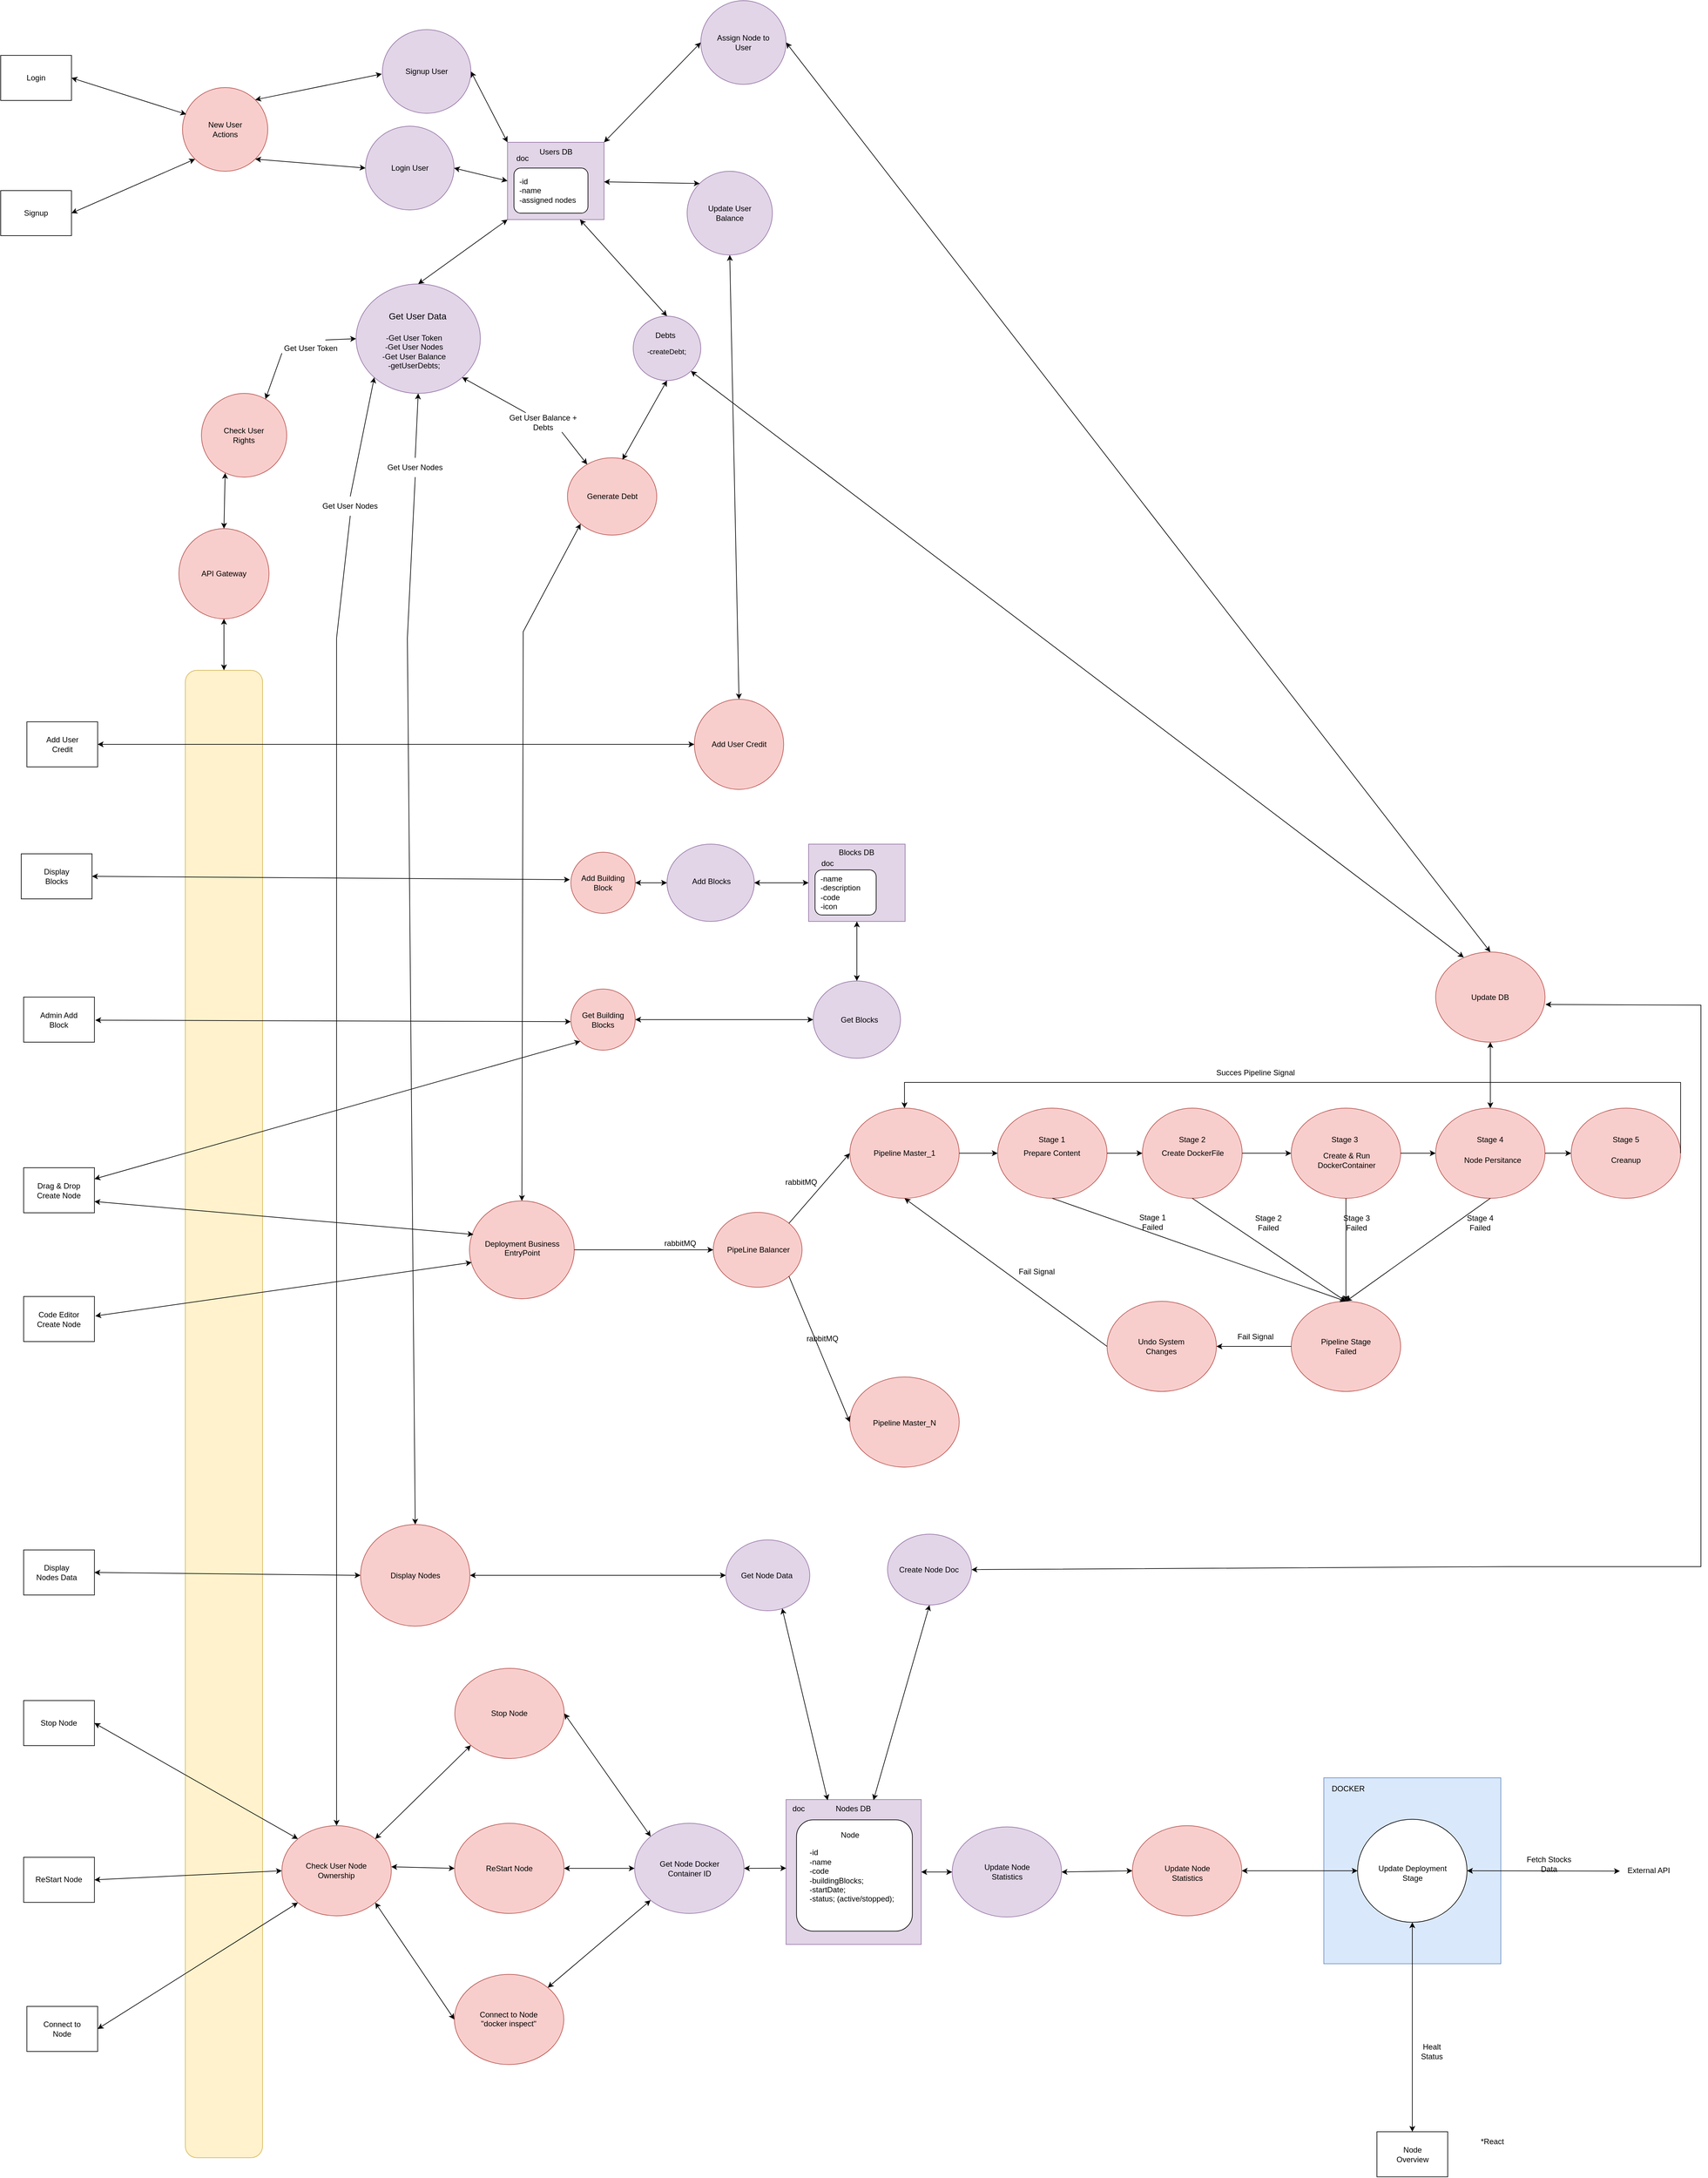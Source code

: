 <mxfile version="20.4.0" type="device"><diagram id="CX2EbhTH5DY4eyT1d9pQ" name="Page-1"><mxGraphModel dx="3555" dy="1810" grid="1" gridSize="10" guides="1" tooltips="1" connect="1" arrows="1" fold="1" page="1" pageScale="1" pageWidth="5000" pageHeight="5000" math="0" shadow="0"><root><mxCell id="0"/><mxCell id="1" parent="0"/><mxCell id="N2k1ylwCpe_mX1LyDYeT-7" value="" style="rounded=0;whiteSpace=wrap;html=1;" parent="1" vertex="1"><mxGeometry x="358.07" y="105" width="110" height="70" as="geometry"/></mxCell><mxCell id="N2k1ylwCpe_mX1LyDYeT-8" value="Login" style="text;html=1;strokeColor=none;fillColor=none;align=center;verticalAlign=middle;whiteSpace=wrap;rounded=0;" parent="1" vertex="1"><mxGeometry x="383.07" y="125" width="60" height="30" as="geometry"/></mxCell><mxCell id="N2k1ylwCpe_mX1LyDYeT-9" value="" style="rounded=0;whiteSpace=wrap;html=1;" parent="1" vertex="1"><mxGeometry x="358.07" y="315" width="110" height="70" as="geometry"/></mxCell><mxCell id="N2k1ylwCpe_mX1LyDYeT-10" value="Signup" style="text;html=1;strokeColor=none;fillColor=none;align=center;verticalAlign=middle;whiteSpace=wrap;rounded=0;" parent="1" vertex="1"><mxGeometry x="383.07" y="335" width="60" height="30" as="geometry"/></mxCell><mxCell id="N2k1ylwCpe_mX1LyDYeT-13" value="" style="rounded=0;whiteSpace=wrap;html=1;" parent="1" vertex="1"><mxGeometry x="390" y="1345" width="110" height="70" as="geometry"/></mxCell><mxCell id="N2k1ylwCpe_mX1LyDYeT-14" value="Display Blocks" style="text;html=1;strokeColor=none;fillColor=none;align=center;verticalAlign=middle;whiteSpace=wrap;rounded=0;" parent="1" vertex="1"><mxGeometry x="415" y="1365" width="60" height="30" as="geometry"/></mxCell><mxCell id="N2k1ylwCpe_mX1LyDYeT-18" value="" style="rounded=0;whiteSpace=wrap;html=1;fillColor=#e1d5e7;strokeColor=#9673a6;" parent="1" vertex="1"><mxGeometry x="1145.63" y="240" width="150" height="120" as="geometry"/></mxCell><mxCell id="N2k1ylwCpe_mX1LyDYeT-19" value="Users DB" style="text;html=1;strokeColor=none;fillColor=none;align=center;verticalAlign=middle;whiteSpace=wrap;rounded=0;" parent="1" vertex="1"><mxGeometry x="1190.63" y="245" width="60" height="20" as="geometry"/></mxCell><mxCell id="N2k1ylwCpe_mX1LyDYeT-20" value="" style="rounded=1;whiteSpace=wrap;html=1;" parent="1" vertex="1"><mxGeometry x="1155.63" y="280" width="115" height="70" as="geometry"/></mxCell><mxCell id="N2k1ylwCpe_mX1LyDYeT-21" value="-id&lt;br&gt;-name&lt;br&gt;-assigned nodes" style="text;html=1;strokeColor=none;fillColor=none;align=left;verticalAlign=middle;whiteSpace=wrap;rounded=0;" parent="1" vertex="1"><mxGeometry x="1161.88" y="285" width="108.75" height="60" as="geometry"/></mxCell><mxCell id="N2k1ylwCpe_mX1LyDYeT-22" value="doc" style="text;html=1;strokeColor=none;fillColor=none;align=center;verticalAlign=middle;whiteSpace=wrap;rounded=0;" parent="1" vertex="1"><mxGeometry x="1145.63" y="250" width="45.63" height="30" as="geometry"/></mxCell><mxCell id="N2k1ylwCpe_mX1LyDYeT-23" value="" style="ellipse;whiteSpace=wrap;html=1;fillColor=#f8cecc;strokeColor=#b85450;" parent="1" vertex="1"><mxGeometry x="635" y="840" width="140" height="140" as="geometry"/></mxCell><mxCell id="N2k1ylwCpe_mX1LyDYeT-24" value="API Gateway" style="text;html=1;strokeColor=none;fillColor=none;align=center;verticalAlign=middle;whiteSpace=wrap;rounded=0;" parent="1" vertex="1"><mxGeometry x="660" y="895" width="90" height="30" as="geometry"/></mxCell><mxCell id="N2k1ylwCpe_mX1LyDYeT-25" value="" style="ellipse;whiteSpace=wrap;html=1;fillColor=#f8cecc;strokeColor=#b85450;" parent="1" vertex="1"><mxGeometry x="670" y="630" width="132.5" height="130" as="geometry"/></mxCell><mxCell id="N2k1ylwCpe_mX1LyDYeT-26" value="Check User Rights" style="text;html=1;strokeColor=none;fillColor=none;align=center;verticalAlign=middle;whiteSpace=wrap;rounded=0;" parent="1" vertex="1"><mxGeometry x="691.25" y="680" width="90" height="30" as="geometry"/></mxCell><mxCell id="N2k1ylwCpe_mX1LyDYeT-27" value="" style="ellipse;whiteSpace=wrap;html=1;fillColor=#e1d5e7;strokeColor=#9673a6;" parent="1" vertex="1"><mxGeometry x="951.23" y="65" width="137.5" height="130" as="geometry"/></mxCell><mxCell id="N2k1ylwCpe_mX1LyDYeT-28" value="Signup User" style="text;html=1;strokeColor=none;fillColor=none;align=center;verticalAlign=middle;whiteSpace=wrap;rounded=0;" parent="1" vertex="1"><mxGeometry x="974.98" y="115" width="90" height="30" as="geometry"/></mxCell><mxCell id="N2k1ylwCpe_mX1LyDYeT-32" value="" style="ellipse;whiteSpace=wrap;html=1;fillColor=#e1d5e7;strokeColor=#9673a6;" parent="1" vertex="1"><mxGeometry x="924.98" y="215" width="137.5" height="130" as="geometry"/></mxCell><mxCell id="N2k1ylwCpe_mX1LyDYeT-33" value="Login User" style="text;html=1;strokeColor=none;fillColor=none;align=center;verticalAlign=middle;whiteSpace=wrap;rounded=0;" parent="1" vertex="1"><mxGeometry x="948.73" y="265" width="90" height="30" as="geometry"/></mxCell><mxCell id="N2k1ylwCpe_mX1LyDYeT-34" value="" style="ellipse;whiteSpace=wrap;html=1;fillColor=#f8cecc;strokeColor=#b85450;" parent="1" vertex="1"><mxGeometry x="640.57" y="155" width="132.5" height="130" as="geometry"/></mxCell><mxCell id="N2k1ylwCpe_mX1LyDYeT-35" value="New User Actions" style="text;html=1;strokeColor=none;fillColor=none;align=center;verticalAlign=middle;whiteSpace=wrap;rounded=0;" parent="1" vertex="1"><mxGeometry x="661.82" y="205" width="90" height="30" as="geometry"/></mxCell><mxCell id="N2k1ylwCpe_mX1LyDYeT-36" value="" style="endArrow=classic;startArrow=classic;html=1;rounded=0;exitX=1;exitY=0.5;exitDx=0;exitDy=0;entryX=0.044;entryY=0.319;entryDx=0;entryDy=0;entryPerimeter=0;" parent="1" source="N2k1ylwCpe_mX1LyDYeT-7" target="N2k1ylwCpe_mX1LyDYeT-34" edge="1"><mxGeometry width="50" height="50" relative="1" as="geometry"><mxPoint x="998.07" y="395" as="sourcePoint"/><mxPoint x="1048.07" y="345" as="targetPoint"/></mxGeometry></mxCell><mxCell id="N2k1ylwCpe_mX1LyDYeT-42" value="" style="endArrow=classic;startArrow=classic;html=1;rounded=0;exitX=1;exitY=0.5;exitDx=0;exitDy=0;entryX=0;entryY=1;entryDx=0;entryDy=0;" parent="1" source="N2k1ylwCpe_mX1LyDYeT-9" target="N2k1ylwCpe_mX1LyDYeT-34" edge="1"><mxGeometry width="50" height="50" relative="1" as="geometry"><mxPoint x="858.07" y="335" as="sourcePoint"/><mxPoint x="908.07" y="285" as="targetPoint"/></mxGeometry></mxCell><mxCell id="N2k1ylwCpe_mX1LyDYeT-43" value="" style="endArrow=classic;startArrow=classic;html=1;rounded=0;exitX=1;exitY=1;exitDx=0;exitDy=0;entryX=0;entryY=0.5;entryDx=0;entryDy=0;" parent="1" source="N2k1ylwCpe_mX1LyDYeT-34" target="N2k1ylwCpe_mX1LyDYeT-32" edge="1"><mxGeometry width="50" height="50" relative="1" as="geometry"><mxPoint x="988.07" y="355" as="sourcePoint"/><mxPoint x="1038.07" y="305" as="targetPoint"/></mxGeometry></mxCell><mxCell id="N2k1ylwCpe_mX1LyDYeT-44" value="" style="endArrow=classic;startArrow=classic;html=1;rounded=0;exitX=1;exitY=0;exitDx=0;exitDy=0;entryX=-0.007;entryY=0.53;entryDx=0;entryDy=0;entryPerimeter=0;" parent="1" source="N2k1ylwCpe_mX1LyDYeT-34" target="N2k1ylwCpe_mX1LyDYeT-27" edge="1"><mxGeometry width="50" height="50" relative="1" as="geometry"><mxPoint x="988.07" y="355" as="sourcePoint"/><mxPoint x="1038.07" y="305" as="targetPoint"/></mxGeometry></mxCell><mxCell id="N2k1ylwCpe_mX1LyDYeT-45" value="" style="endArrow=classic;startArrow=classic;html=1;rounded=0;entryX=0;entryY=0;entryDx=0;entryDy=0;exitX=1;exitY=0.5;exitDx=0;exitDy=0;" parent="1" source="N2k1ylwCpe_mX1LyDYeT-27" target="N2k1ylwCpe_mX1LyDYeT-18" edge="1"><mxGeometry width="50" height="50" relative="1" as="geometry"><mxPoint x="1080" y="300" as="sourcePoint"/><mxPoint x="1220" y="440" as="targetPoint"/></mxGeometry></mxCell><mxCell id="N2k1ylwCpe_mX1LyDYeT-46" value="" style="endArrow=classic;startArrow=classic;html=1;rounded=0;exitX=1;exitY=0.5;exitDx=0;exitDy=0;entryX=0;entryY=0.5;entryDx=0;entryDy=0;" parent="1" source="N2k1ylwCpe_mX1LyDYeT-32" target="N2k1ylwCpe_mX1LyDYeT-18" edge="1"><mxGeometry width="50" height="50" relative="1" as="geometry"><mxPoint x="1110" y="410" as="sourcePoint"/><mxPoint x="1160" y="360" as="targetPoint"/></mxGeometry></mxCell><mxCell id="N2k1ylwCpe_mX1LyDYeT-49" value="" style="endArrow=classic;startArrow=classic;html=1;rounded=0;exitX=0.5;exitY=0;exitDx=0;exitDy=0;entryX=0.278;entryY=0.95;entryDx=0;entryDy=0;entryPerimeter=0;" parent="1" source="N2k1ylwCpe_mX1LyDYeT-23" target="N2k1ylwCpe_mX1LyDYeT-25" edge="1"><mxGeometry width="50" height="50" relative="1" as="geometry"><mxPoint x="940" y="800" as="sourcePoint"/><mxPoint x="990" y="750" as="targetPoint"/></mxGeometry></mxCell><mxCell id="N2k1ylwCpe_mX1LyDYeT-50" value="" style="rounded=0;whiteSpace=wrap;html=1;" parent="1" vertex="1"><mxGeometry x="393.75" y="2032.5" width="110" height="70" as="geometry"/></mxCell><mxCell id="N2k1ylwCpe_mX1LyDYeT-51" value="Code Editor Create Node" style="text;html=1;strokeColor=none;fillColor=none;align=center;verticalAlign=middle;whiteSpace=wrap;rounded=0;" parent="1" vertex="1"><mxGeometry x="406.25" y="2052.5" width="85" height="30" as="geometry"/></mxCell><mxCell id="N2k1ylwCpe_mX1LyDYeT-52" value="" style="rounded=0;whiteSpace=wrap;html=1;" parent="1" vertex="1"><mxGeometry x="393.75" y="1832.5" width="110" height="70" as="geometry"/></mxCell><mxCell id="N2k1ylwCpe_mX1LyDYeT-53" value="Drag &amp;amp; Drop Create Node" style="text;html=1;strokeColor=none;fillColor=none;align=center;verticalAlign=middle;whiteSpace=wrap;rounded=0;" parent="1" vertex="1"><mxGeometry x="406.25" y="1852.5" width="85" height="30" as="geometry"/></mxCell><mxCell id="N2k1ylwCpe_mX1LyDYeT-55" value="" style="rounded=0;whiteSpace=wrap;html=1;" parent="1" vertex="1"><mxGeometry x="393.75" y="2426.1" width="110" height="70" as="geometry"/></mxCell><mxCell id="N2k1ylwCpe_mX1LyDYeT-56" value="Display Nodes Data" style="text;html=1;strokeColor=none;fillColor=none;align=center;verticalAlign=middle;whiteSpace=wrap;rounded=0;" parent="1" vertex="1"><mxGeometry x="406.25" y="2446.1" width="77.5" height="30" as="geometry"/></mxCell><mxCell id="N2k1ylwCpe_mX1LyDYeT-58" value="" style="rounded=0;whiteSpace=wrap;html=1;" parent="1" vertex="1"><mxGeometry x="393.75" y="2660" width="110" height="70" as="geometry"/></mxCell><mxCell id="N2k1ylwCpe_mX1LyDYeT-59" value="Stop Node" style="text;html=1;strokeColor=none;fillColor=none;align=center;verticalAlign=middle;whiteSpace=wrap;rounded=0;" parent="1" vertex="1"><mxGeometry x="406.25" y="2680" width="85" height="30" as="geometry"/></mxCell><mxCell id="N2k1ylwCpe_mX1LyDYeT-60" value="" style="rounded=0;whiteSpace=wrap;html=1;" parent="1" vertex="1"><mxGeometry x="393.75" y="2903.44" width="110" height="70" as="geometry"/></mxCell><mxCell id="N2k1ylwCpe_mX1LyDYeT-61" value="ReStart Node" style="text;html=1;strokeColor=none;fillColor=none;align=center;verticalAlign=middle;whiteSpace=wrap;rounded=0;" parent="1" vertex="1"><mxGeometry x="406.25" y="2923.44" width="85" height="30" as="geometry"/></mxCell><mxCell id="N2k1ylwCpe_mX1LyDYeT-62" value="" style="rounded=0;whiteSpace=wrap;html=1;" parent="1" vertex="1"><mxGeometry x="393.75" y="1567.5" width="110" height="70" as="geometry"/></mxCell><mxCell id="N2k1ylwCpe_mX1LyDYeT-63" value="Admin Add Block" style="text;html=1;strokeColor=none;fillColor=none;align=center;verticalAlign=middle;whiteSpace=wrap;rounded=0;" parent="1" vertex="1"><mxGeometry x="406.25" y="1587.5" width="85" height="30" as="geometry"/></mxCell><mxCell id="N2k1ylwCpe_mX1LyDYeT-64" value="" style="rounded=1;whiteSpace=wrap;html=1;fillColor=#fff2cc;strokeColor=#d6b656;" parent="1" vertex="1"><mxGeometry x="645" y="1060" width="120" height="2310" as="geometry"/></mxCell><mxCell id="N2k1ylwCpe_mX1LyDYeT-66" value="" style="rounded=0;whiteSpace=wrap;html=1;" parent="1" vertex="1"><mxGeometry x="398.75" y="3135" width="110" height="70" as="geometry"/></mxCell><mxCell id="N2k1ylwCpe_mX1LyDYeT-67" value="Connect to Node" style="text;html=1;strokeColor=none;fillColor=none;align=center;verticalAlign=middle;whiteSpace=wrap;rounded=0;" parent="1" vertex="1"><mxGeometry x="411.25" y="3155" width="85" height="30" as="geometry"/></mxCell><mxCell id="N2k1ylwCpe_mX1LyDYeT-68" value="" style="rounded=0;whiteSpace=wrap;html=1;fillColor=#e1d5e7;strokeColor=#9673a6;" parent="1" vertex="1"><mxGeometry x="1613.44" y="1330" width="150" height="120" as="geometry"/></mxCell><mxCell id="N2k1ylwCpe_mX1LyDYeT-69" value="Blocks DB" style="text;html=1;strokeColor=none;fillColor=none;align=center;verticalAlign=middle;whiteSpace=wrap;rounded=0;" parent="1" vertex="1"><mxGeometry x="1658.44" y="1335" width="60" height="15" as="geometry"/></mxCell><mxCell id="N2k1ylwCpe_mX1LyDYeT-70" value="" style="rounded=1;whiteSpace=wrap;html=1;" parent="1" vertex="1"><mxGeometry x="1623.44" y="1370" width="95" height="70" as="geometry"/></mxCell><mxCell id="N2k1ylwCpe_mX1LyDYeT-71" value="-name&lt;br&gt;-description&lt;br&gt;-code&lt;br&gt;-icon" style="text;html=1;strokeColor=none;fillColor=none;align=left;verticalAlign=middle;whiteSpace=wrap;rounded=0;" parent="1" vertex="1"><mxGeometry x="1629.69" y="1375" width="82.5" height="60" as="geometry"/></mxCell><mxCell id="N2k1ylwCpe_mX1LyDYeT-72" value="doc" style="text;html=1;strokeColor=none;fillColor=none;align=center;verticalAlign=middle;whiteSpace=wrap;rounded=0;" parent="1" vertex="1"><mxGeometry x="1613.44" y="1345" width="60" height="30" as="geometry"/></mxCell><mxCell id="N2k1ylwCpe_mX1LyDYeT-74" value="" style="ellipse;whiteSpace=wrap;html=1;fillColor=#e1d5e7;strokeColor=#9673a6;" parent="1" vertex="1"><mxGeometry x="1393.44" y="1330" width="135.63" height="120" as="geometry"/></mxCell><mxCell id="N2k1ylwCpe_mX1LyDYeT-75" value="&lt;div&gt;&lt;br&gt;&lt;/div&gt;&lt;div&gt;Add Blocks&lt;/div&gt;" style="text;html=1;strokeColor=none;fillColor=none;align=center;verticalAlign=middle;whiteSpace=wrap;rounded=0;" parent="1" vertex="1"><mxGeometry x="1420.63" y="1365" width="83.44" height="30" as="geometry"/></mxCell><mxCell id="N2k1ylwCpe_mX1LyDYeT-76" value="" style="ellipse;whiteSpace=wrap;html=1;fillColor=#e1d5e7;strokeColor=#9673a6;" parent="1" vertex="1"><mxGeometry x="1620.62" y="1542.5" width="135.63" height="120" as="geometry"/></mxCell><mxCell id="N2k1ylwCpe_mX1LyDYeT-77" value="Get Blocks" style="text;html=1;strokeColor=none;fillColor=none;align=center;verticalAlign=middle;whiteSpace=wrap;rounded=0;" parent="1" vertex="1"><mxGeometry x="1651.38" y="1587.5" width="83.44" height="30" as="geometry"/></mxCell><mxCell id="N2k1ylwCpe_mX1LyDYeT-78" value="" style="endArrow=classic;startArrow=classic;html=1;rounded=0;entryX=0.5;entryY=1;entryDx=0;entryDy=0;exitX=0.5;exitY=0;exitDx=0;exitDy=0;" parent="1" source="N2k1ylwCpe_mX1LyDYeT-76" target="N2k1ylwCpe_mX1LyDYeT-68" edge="1"><mxGeometry width="50" height="50" relative="1" as="geometry"><mxPoint x="1403.44" y="1482.5" as="sourcePoint"/><mxPoint x="1453.44" y="1432.5" as="targetPoint"/></mxGeometry></mxCell><mxCell id="N2k1ylwCpe_mX1LyDYeT-79" value="" style="endArrow=classic;startArrow=classic;html=1;rounded=0;entryX=0;entryY=0.5;entryDx=0;entryDy=0;exitX=1;exitY=0.5;exitDx=0;exitDy=0;" parent="1" source="N2k1ylwCpe_mX1LyDYeT-74" target="N2k1ylwCpe_mX1LyDYeT-68" edge="1"><mxGeometry width="50" height="50" relative="1" as="geometry"><mxPoint x="1453.44" y="1540" as="sourcePoint"/><mxPoint x="1503.44" y="1490" as="targetPoint"/></mxGeometry></mxCell><mxCell id="N2k1ylwCpe_mX1LyDYeT-80" value="" style="ellipse;whiteSpace=wrap;html=1;fillColor=#f8cecc;strokeColor=#b85450;" parent="1" vertex="1"><mxGeometry x="1244.06" y="1342.5" width="100" height="95" as="geometry"/></mxCell><mxCell id="N2k1ylwCpe_mX1LyDYeT-82" value="Add Building Block" style="text;html=1;strokeColor=none;fillColor=none;align=center;verticalAlign=middle;whiteSpace=wrap;rounded=0;" parent="1" vertex="1"><mxGeometry x="1254.06" y="1365" width="80" height="50" as="geometry"/></mxCell><mxCell id="N2k1ylwCpe_mX1LyDYeT-83" value="" style="endArrow=classic;startArrow=classic;html=1;rounded=0;entryX=0;entryY=0.5;entryDx=0;entryDy=0;" parent="1" source="N2k1ylwCpe_mX1LyDYeT-80" target="N2k1ylwCpe_mX1LyDYeT-74" edge="1"><mxGeometry width="50" height="50" relative="1" as="geometry"><mxPoint x="1344.06" y="1320" as="sourcePoint"/><mxPoint x="1394.06" y="1270" as="targetPoint"/></mxGeometry></mxCell><mxCell id="N2k1ylwCpe_mX1LyDYeT-84" value="" style="ellipse;whiteSpace=wrap;html=1;fillColor=#f8cecc;strokeColor=#b85450;" parent="1" vertex="1"><mxGeometry x="1244.06" y="1555" width="100" height="95" as="geometry"/></mxCell><mxCell id="N2k1ylwCpe_mX1LyDYeT-85" value="Get Building Blocks" style="text;html=1;strokeColor=none;fillColor=none;align=center;verticalAlign=middle;whiteSpace=wrap;rounded=0;" parent="1" vertex="1"><mxGeometry x="1259.06" y="1576.25" width="70" height="52.5" as="geometry"/></mxCell><mxCell id="N2k1ylwCpe_mX1LyDYeT-86" value="" style="endArrow=classic;startArrow=classic;html=1;rounded=0;entryX=0;entryY=0.5;entryDx=0;entryDy=0;exitX=1;exitY=0.5;exitDx=0;exitDy=0;" parent="1" source="N2k1ylwCpe_mX1LyDYeT-84" target="N2k1ylwCpe_mX1LyDYeT-76" edge="1"><mxGeometry width="50" height="50" relative="1" as="geometry"><mxPoint x="1454.06" y="1480" as="sourcePoint"/><mxPoint x="1504.06" y="1430" as="targetPoint"/></mxGeometry></mxCell><mxCell id="N2k1ylwCpe_mX1LyDYeT-87" value="" style="endArrow=classic;startArrow=classic;html=1;rounded=0;entryX=-0.016;entryY=0.449;entryDx=0;entryDy=0;entryPerimeter=0;exitX=1;exitY=0.5;exitDx=0;exitDy=0;" parent="1" source="N2k1ylwCpe_mX1LyDYeT-13" target="N2k1ylwCpe_mX1LyDYeT-80" edge="1"><mxGeometry width="50" height="50" relative="1" as="geometry"><mxPoint x="533.75" y="1520" as="sourcePoint"/><mxPoint x="583.75" y="1470" as="targetPoint"/></mxGeometry></mxCell><mxCell id="N2k1ylwCpe_mX1LyDYeT-88" value="" style="endArrow=classic;startArrow=classic;html=1;rounded=0;exitX=1.012;exitY=0.512;exitDx=0;exitDy=0;entryX=-0.001;entryY=0.533;entryDx=0;entryDy=0;entryPerimeter=0;exitPerimeter=0;" parent="1" source="N2k1ylwCpe_mX1LyDYeT-62" target="N2k1ylwCpe_mX1LyDYeT-84" edge="1"><mxGeometry width="50" height="50" relative="1" as="geometry"><mxPoint x="503.75" y="1592.5" as="sourcePoint"/><mxPoint x="903.75" y="1590" as="targetPoint"/></mxGeometry></mxCell><mxCell id="N2k1ylwCpe_mX1LyDYeT-89" value="" style="ellipse;whiteSpace=wrap;html=1;fillColor=#f8cecc;strokeColor=#b85450;" parent="1" vertex="1"><mxGeometry x="1086.49" y="1884.06" width="162.88" height="151.88" as="geometry"/></mxCell><mxCell id="N2k1ylwCpe_mX1LyDYeT-90" value="&lt;div&gt;Deployment Business&lt;/div&gt;&lt;div&gt;EntryPoint&lt;/div&gt;&lt;div&gt;&lt;br&gt;&lt;/div&gt;" style="text;html=1;strokeColor=none;fillColor=none;align=center;verticalAlign=middle;whiteSpace=wrap;rounded=0;" parent="1" vertex="1"><mxGeometry x="1107.98" y="1942.5" width="120.93" height="45" as="geometry"/></mxCell><mxCell id="N2k1ylwCpe_mX1LyDYeT-91" value="" style="endArrow=classic;startArrow=classic;html=1;rounded=0;exitX=1;exitY=0.75;exitDx=0;exitDy=0;entryX=0.038;entryY=0.343;entryDx=0;entryDy=0;entryPerimeter=0;" parent="1" source="N2k1ylwCpe_mX1LyDYeT-52" target="N2k1ylwCpe_mX1LyDYeT-89" edge="1"><mxGeometry width="50" height="50" relative="1" as="geometry"><mxPoint x="903.75" y="2002.5" as="sourcePoint"/><mxPoint x="953.75" y="1952.5" as="targetPoint"/></mxGeometry></mxCell><mxCell id="N2k1ylwCpe_mX1LyDYeT-92" value="" style="endArrow=classic;startArrow=classic;html=1;rounded=0;exitX=1.012;exitY=0.433;exitDx=0;exitDy=0;entryX=0.021;entryY=0.629;entryDx=0;entryDy=0;entryPerimeter=0;exitPerimeter=0;" parent="1" source="N2k1ylwCpe_mX1LyDYeT-50" target="N2k1ylwCpe_mX1LyDYeT-89" edge="1"><mxGeometry width="50" height="50" relative="1" as="geometry"><mxPoint x="491.25" y="1952.5" as="sourcePoint"/><mxPoint x="867.33" y="2008.95" as="targetPoint"/></mxGeometry></mxCell><mxCell id="N2k1ylwCpe_mX1LyDYeT-142" value="" style="ellipse;whiteSpace=wrap;html=1;fillColor=#f8cecc;strokeColor=#b85450;" parent="1" vertex="1"><mxGeometry x="1465.31" y="1901.87" width="137.97" height="116.25" as="geometry"/></mxCell><mxCell id="N2k1ylwCpe_mX1LyDYeT-143" value="" style="ellipse;whiteSpace=wrap;html=1;fillColor=#f8cecc;strokeColor=#b85450;" parent="1" vertex="1"><mxGeometry x="1907.21" y="1740" width="170" height="140" as="geometry"/></mxCell><mxCell id="N2k1ylwCpe_mX1LyDYeT-144" value="" style="ellipse;whiteSpace=wrap;html=1;fillColor=#f8cecc;strokeColor=#b85450;" parent="1" vertex="1"><mxGeometry x="1677.49" y="2157.5" width="170" height="140" as="geometry"/></mxCell><mxCell id="N2k1ylwCpe_mX1LyDYeT-145" value="PipeLine Balancer" style="text;html=1;strokeColor=none;fillColor=none;align=center;verticalAlign=middle;whiteSpace=wrap;rounded=0;" parent="1" vertex="1"><mxGeometry x="1483.59" y="1941.25" width="103.44" height="37.5" as="geometry"/></mxCell><mxCell id="N2k1ylwCpe_mX1LyDYeT-146" value="" style="endArrow=classic;html=1;rounded=0;exitX=1;exitY=0.5;exitDx=0;exitDy=0;entryX=0;entryY=0.5;entryDx=0;entryDy=0;" parent="1" source="N2k1ylwCpe_mX1LyDYeT-89" target="N2k1ylwCpe_mX1LyDYeT-142" edge="1"><mxGeometry width="50" height="50" relative="1" as="geometry"><mxPoint x="1384.06" y="1957.5" as="sourcePoint"/><mxPoint x="1224.06" y="1967.5" as="targetPoint"/></mxGeometry></mxCell><mxCell id="N2k1ylwCpe_mX1LyDYeT-147" value="" style="endArrow=classic;html=1;rounded=0;exitX=1;exitY=0;exitDx=0;exitDy=0;entryX=0;entryY=0.5;entryDx=0;entryDy=0;" parent="1" source="N2k1ylwCpe_mX1LyDYeT-142" target="N2k1ylwCpe_mX1LyDYeT-161" edge="1"><mxGeometry width="50" height="50" relative="1" as="geometry"><mxPoint x="1357.18" y="1970" as="sourcePoint"/><mxPoint x="1618.43" y="1780" as="targetPoint"/></mxGeometry></mxCell><mxCell id="N2k1ylwCpe_mX1LyDYeT-148" value="" style="endArrow=classic;html=1;rounded=0;exitX=1;exitY=1;exitDx=0;exitDy=0;entryX=0;entryY=0.5;entryDx=0;entryDy=0;" parent="1" source="N2k1ylwCpe_mX1LyDYeT-142" target="N2k1ylwCpe_mX1LyDYeT-144" edge="1"><mxGeometry width="50" height="50" relative="1" as="geometry"><mxPoint x="1533.742" y="1929.079" as="sourcePoint"/><mxPoint x="1748.43" y="1840" as="targetPoint"/></mxGeometry></mxCell><mxCell id="N2k1ylwCpe_mX1LyDYeT-149" value="Prepare Content" style="text;html=1;strokeColor=none;fillColor=none;align=center;verticalAlign=middle;whiteSpace=wrap;rounded=0;" parent="1" vertex="1"><mxGeometry x="1940.49" y="1791.25" width="103.44" height="37.5" as="geometry"/></mxCell><mxCell id="N2k1ylwCpe_mX1LyDYeT-150" value="rabbitMQ" style="text;html=1;strokeColor=none;fillColor=none;align=center;verticalAlign=middle;whiteSpace=wrap;rounded=0;" parent="1" vertex="1"><mxGeometry x="1384.06" y="1935" width="60" height="30" as="geometry"/></mxCell><mxCell id="N2k1ylwCpe_mX1LyDYeT-151" value="rabbitMQ" style="text;html=1;strokeColor=none;fillColor=none;align=center;verticalAlign=middle;whiteSpace=wrap;rounded=0;" parent="1" vertex="1"><mxGeometry x="1572.49" y="1840" width="60" height="30" as="geometry"/></mxCell><mxCell id="N2k1ylwCpe_mX1LyDYeT-152" value="rabbitMQ" style="text;html=1;strokeColor=none;fillColor=none;align=center;verticalAlign=middle;whiteSpace=wrap;rounded=0;" parent="1" vertex="1"><mxGeometry x="1604.69" y="2082.5" width="60" height="30" as="geometry"/></mxCell><mxCell id="N2k1ylwCpe_mX1LyDYeT-153" value="" style="ellipse;whiteSpace=wrap;html=1;fillColor=#f8cecc;strokeColor=#b85450;" parent="1" vertex="1"><mxGeometry x="2132.18" y="1740" width="155" height="140" as="geometry"/></mxCell><mxCell id="N2k1ylwCpe_mX1LyDYeT-154" value="Create DockerFile" style="text;html=1;strokeColor=none;fillColor=none;align=center;verticalAlign=middle;whiteSpace=wrap;rounded=0;" parent="1" vertex="1"><mxGeometry x="2158.74" y="1791.25" width="103.44" height="37.5" as="geometry"/></mxCell><mxCell id="N2k1ylwCpe_mX1LyDYeT-155" value="" style="ellipse;whiteSpace=wrap;html=1;fillColor=#f8cecc;strokeColor=#b85450;" parent="1" vertex="1"><mxGeometry x="2363.4" y="1740" width="170" height="140" as="geometry"/></mxCell><mxCell id="N2k1ylwCpe_mX1LyDYeT-156" value="Create &amp;amp; Run DockerContainer" style="text;html=1;strokeColor=none;fillColor=none;align=center;verticalAlign=middle;whiteSpace=wrap;rounded=0;" parent="1" vertex="1"><mxGeometry x="2397.93" y="1802.5" width="103.44" height="37.5" as="geometry"/></mxCell><mxCell id="N2k1ylwCpe_mX1LyDYeT-157" value="" style="ellipse;whiteSpace=wrap;html=1;fillColor=#f8cecc;strokeColor=#b85450;" parent="1" vertex="1"><mxGeometry x="2587.78" y="1740" width="170" height="140" as="geometry"/></mxCell><mxCell id="N2k1ylwCpe_mX1LyDYeT-158" value="Node Persitance " style="text;html=1;strokeColor=none;fillColor=none;align=center;verticalAlign=middle;whiteSpace=wrap;rounded=0;" parent="1" vertex="1"><mxGeometry x="2624.66" y="1802.5" width="103.44" height="37.5" as="geometry"/></mxCell><mxCell id="N2k1ylwCpe_mX1LyDYeT-159" value="" style="ellipse;whiteSpace=wrap;html=1;fillColor=#f8cecc;strokeColor=#b85450;" parent="1" vertex="1"><mxGeometry x="2798.4" y="1740" width="170" height="140" as="geometry"/></mxCell><mxCell id="N2k1ylwCpe_mX1LyDYeT-160" value="Creanup" style="text;html=1;strokeColor=none;fillColor=none;align=center;verticalAlign=middle;whiteSpace=wrap;rounded=0;" parent="1" vertex="1"><mxGeometry x="2831.68" y="1802.5" width="103.44" height="37.5" as="geometry"/></mxCell><mxCell id="N2k1ylwCpe_mX1LyDYeT-161" value="" style="ellipse;whiteSpace=wrap;html=1;fillColor=#f8cecc;strokeColor=#b85450;" parent="1" vertex="1"><mxGeometry x="1677.49" y="1740" width="170" height="140" as="geometry"/></mxCell><mxCell id="N2k1ylwCpe_mX1LyDYeT-162" value="Pipeline Master_1" style="text;html=1;strokeColor=none;fillColor=none;align=center;verticalAlign=middle;whiteSpace=wrap;rounded=0;" parent="1" vertex="1"><mxGeometry x="1710.77" y="1791.25" width="103.44" height="37.5" as="geometry"/></mxCell><mxCell id="N2k1ylwCpe_mX1LyDYeT-163" value="" style="endArrow=classic;html=1;rounded=0;exitX=1;exitY=0.5;exitDx=0;exitDy=0;entryX=0.5;entryY=0;entryDx=0;entryDy=0;" parent="1" source="N2k1ylwCpe_mX1LyDYeT-159" target="N2k1ylwCpe_mX1LyDYeT-161" edge="1"><mxGeometry width="50" height="50" relative="1" as="geometry"><mxPoint x="2248.43" y="1680" as="sourcePoint"/><mxPoint x="1748.43" y="1700" as="targetPoint"/><Array as="points"><mxPoint x="2968.43" y="1700"/><mxPoint x="1762.43" y="1700"/></Array></mxGeometry></mxCell><mxCell id="N2k1ylwCpe_mX1LyDYeT-164" value="" style="endArrow=classic;html=1;rounded=0;exitX=1;exitY=0.5;exitDx=0;exitDy=0;entryX=0;entryY=0.5;entryDx=0;entryDy=0;" parent="1" source="N2k1ylwCpe_mX1LyDYeT-161" target="N2k1ylwCpe_mX1LyDYeT-143" edge="1"><mxGeometry width="50" height="50" relative="1" as="geometry"><mxPoint x="1938.43" y="1810" as="sourcePoint"/><mxPoint x="1988.43" y="1760" as="targetPoint"/></mxGeometry></mxCell><mxCell id="N2k1ylwCpe_mX1LyDYeT-165" value="" style="endArrow=classic;html=1;rounded=0;exitX=1;exitY=0.5;exitDx=0;exitDy=0;entryX=0;entryY=0.5;entryDx=0;entryDy=0;" parent="1" source="N2k1ylwCpe_mX1LyDYeT-143" target="N2k1ylwCpe_mX1LyDYeT-153" edge="1"><mxGeometry width="50" height="50" relative="1" as="geometry"><mxPoint x="2228.43" y="1850" as="sourcePoint"/><mxPoint x="2128.43" y="1810" as="targetPoint"/></mxGeometry></mxCell><mxCell id="N2k1ylwCpe_mX1LyDYeT-166" value="" style="endArrow=classic;html=1;rounded=0;entryX=0;entryY=0.5;entryDx=0;entryDy=0;exitX=1;exitY=0.5;exitDx=0;exitDy=0;" parent="1" source="N2k1ylwCpe_mX1LyDYeT-153" target="N2k1ylwCpe_mX1LyDYeT-155" edge="1"><mxGeometry width="50" height="50" relative="1" as="geometry"><mxPoint x="2158.43" y="1850" as="sourcePoint"/><mxPoint x="2208.43" y="1800" as="targetPoint"/></mxGeometry></mxCell><mxCell id="N2k1ylwCpe_mX1LyDYeT-167" value="" style="endArrow=classic;html=1;rounded=0;exitX=1;exitY=0.5;exitDx=0;exitDy=0;entryX=0;entryY=0.5;entryDx=0;entryDy=0;" parent="1" source="N2k1ylwCpe_mX1LyDYeT-155" target="N2k1ylwCpe_mX1LyDYeT-157" edge="1"><mxGeometry width="50" height="50" relative="1" as="geometry"><mxPoint x="2648.43" y="1880" as="sourcePoint"/><mxPoint x="2698.43" y="1830" as="targetPoint"/></mxGeometry></mxCell><mxCell id="N2k1ylwCpe_mX1LyDYeT-168" value="" style="endArrow=classic;html=1;rounded=0;entryX=0;entryY=0.5;entryDx=0;entryDy=0;exitX=1;exitY=0.5;exitDx=0;exitDy=0;" parent="1" source="N2k1ylwCpe_mX1LyDYeT-157" target="N2k1ylwCpe_mX1LyDYeT-159" edge="1"><mxGeometry width="50" height="50" relative="1" as="geometry"><mxPoint x="2648.43" y="1880" as="sourcePoint"/><mxPoint x="2698.43" y="1830" as="targetPoint"/></mxGeometry></mxCell><mxCell id="N2k1ylwCpe_mX1LyDYeT-169" value="" style="ellipse;whiteSpace=wrap;html=1;fillColor=#f8cecc;strokeColor=#b85450;" parent="1" vertex="1"><mxGeometry x="2363.4" y="2040" width="170" height="140" as="geometry"/></mxCell><mxCell id="N2k1ylwCpe_mX1LyDYeT-170" value="" style="ellipse;whiteSpace=wrap;html=1;fillColor=#f8cecc;strokeColor=#b85450;" parent="1" vertex="1"><mxGeometry x="2077.21" y="2040" width="170" height="140" as="geometry"/></mxCell><mxCell id="N2k1ylwCpe_mX1LyDYeT-171" value="Pipeline Stage Failed" style="text;html=1;strokeColor=none;fillColor=none;align=center;verticalAlign=middle;whiteSpace=wrap;rounded=0;" parent="1" vertex="1"><mxGeometry x="2396.68" y="2091.25" width="103.44" height="37.5" as="geometry"/></mxCell><mxCell id="N2k1ylwCpe_mX1LyDYeT-172" value="Undo System Changes" style="text;html=1;strokeColor=none;fillColor=none;align=center;verticalAlign=middle;whiteSpace=wrap;rounded=0;" parent="1" vertex="1"><mxGeometry x="2110.49" y="2091.25" width="103.44" height="37.5" as="geometry"/></mxCell><mxCell id="N2k1ylwCpe_mX1LyDYeT-173" value="" style="endArrow=classic;html=1;rounded=0;exitX=0.5;exitY=1;exitDx=0;exitDy=0;entryX=0.5;entryY=0;entryDx=0;entryDy=0;" parent="1" source="N2k1ylwCpe_mX1LyDYeT-143" target="N2k1ylwCpe_mX1LyDYeT-169" edge="1"><mxGeometry width="50" height="50" relative="1" as="geometry"><mxPoint x="2278.43" y="2100" as="sourcePoint"/><mxPoint x="2328.43" y="2050" as="targetPoint"/></mxGeometry></mxCell><mxCell id="N2k1ylwCpe_mX1LyDYeT-174" value="" style="endArrow=classic;html=1;rounded=0;exitX=0.5;exitY=1;exitDx=0;exitDy=0;entryX=0.5;entryY=0;entryDx=0;entryDy=0;" parent="1" source="N2k1ylwCpe_mX1LyDYeT-153" target="N2k1ylwCpe_mX1LyDYeT-169" edge="1"><mxGeometry width="50" height="50" relative="1" as="geometry"><mxPoint x="2278.43" y="2100" as="sourcePoint"/><mxPoint x="2328.43" y="2050" as="targetPoint"/></mxGeometry></mxCell><mxCell id="N2k1ylwCpe_mX1LyDYeT-175" value="" style="endArrow=classic;html=1;rounded=0;entryX=0.5;entryY=0;entryDx=0;entryDy=0;exitX=0.5;exitY=1;exitDx=0;exitDy=0;" parent="1" source="N2k1ylwCpe_mX1LyDYeT-155" target="N2k1ylwCpe_mX1LyDYeT-169" edge="1"><mxGeometry width="50" height="50" relative="1" as="geometry"><mxPoint x="2278.43" y="2100" as="sourcePoint"/><mxPoint x="2328.43" y="2050" as="targetPoint"/></mxGeometry></mxCell><mxCell id="N2k1ylwCpe_mX1LyDYeT-176" value="" style="endArrow=classic;html=1;rounded=0;exitX=0.5;exitY=1;exitDx=0;exitDy=0;" parent="1" source="N2k1ylwCpe_mX1LyDYeT-157" edge="1"><mxGeometry width="50" height="50" relative="1" as="geometry"><mxPoint x="2278.43" y="2100" as="sourcePoint"/><mxPoint x="2448.43" y="2040" as="targetPoint"/></mxGeometry></mxCell><mxCell id="N2k1ylwCpe_mX1LyDYeT-178" value="" style="endArrow=classic;html=1;rounded=0;exitX=0;exitY=0.5;exitDx=0;exitDy=0;entryX=1;entryY=0.5;entryDx=0;entryDy=0;" parent="1" source="N2k1ylwCpe_mX1LyDYeT-169" target="N2k1ylwCpe_mX1LyDYeT-170" edge="1"><mxGeometry width="50" height="50" relative="1" as="geometry"><mxPoint x="2278.43" y="2100" as="sourcePoint"/><mxPoint x="2328.43" y="2050" as="targetPoint"/></mxGeometry></mxCell><mxCell id="N2k1ylwCpe_mX1LyDYeT-179" value="" style="endArrow=classic;html=1;rounded=0;exitX=0;exitY=0.5;exitDx=0;exitDy=0;entryX=0.5;entryY=1;entryDx=0;entryDy=0;" parent="1" source="N2k1ylwCpe_mX1LyDYeT-170" target="N2k1ylwCpe_mX1LyDYeT-161" edge="1"><mxGeometry width="50" height="50" relative="1" as="geometry"><mxPoint x="2128.43" y="2070" as="sourcePoint"/><mxPoint x="2178.43" y="2020" as="targetPoint"/></mxGeometry></mxCell><mxCell id="N2k1ylwCpe_mX1LyDYeT-180" value="Fail Signal" style="text;html=1;strokeColor=none;fillColor=none;align=center;verticalAlign=middle;whiteSpace=wrap;rounded=0;" parent="1" vertex="1"><mxGeometry x="1938.43" y="1978.75" width="60" height="30" as="geometry"/></mxCell><mxCell id="N2k1ylwCpe_mX1LyDYeT-181" value="Fail Signal" style="text;html=1;strokeColor=none;fillColor=none;align=center;verticalAlign=middle;whiteSpace=wrap;rounded=0;" parent="1" vertex="1"><mxGeometry x="2278.43" y="2080" width="60" height="30" as="geometry"/></mxCell><mxCell id="N2k1ylwCpe_mX1LyDYeT-182" value="Stage 2 Failed" style="text;html=1;strokeColor=none;fillColor=none;align=center;verticalAlign=middle;whiteSpace=wrap;rounded=0;" parent="1" vertex="1"><mxGeometry x="2298.43" y="1902.5" width="60" height="30" as="geometry"/></mxCell><mxCell id="N2k1ylwCpe_mX1LyDYeT-183" value="Stage 1 Failed" style="text;html=1;strokeColor=none;fillColor=none;align=center;verticalAlign=middle;whiteSpace=wrap;rounded=0;" parent="1" vertex="1"><mxGeometry x="2118.43" y="1901.87" width="60" height="30" as="geometry"/></mxCell><mxCell id="N2k1ylwCpe_mX1LyDYeT-184" value="Stage 3 Failed" style="text;html=1;strokeColor=none;fillColor=none;align=center;verticalAlign=middle;whiteSpace=wrap;rounded=0;" parent="1" vertex="1"><mxGeometry x="2435.27" y="1902.5" width="60" height="30" as="geometry"/></mxCell><mxCell id="N2k1ylwCpe_mX1LyDYeT-185" value="Stage 4 Failed" style="text;html=1;strokeColor=none;fillColor=none;align=center;verticalAlign=middle;whiteSpace=wrap;rounded=0;" parent="1" vertex="1"><mxGeometry x="2627.18" y="1902.5" width="60" height="30" as="geometry"/></mxCell><mxCell id="N2k1ylwCpe_mX1LyDYeT-187" value="Stage 1" style="text;html=1;strokeColor=none;fillColor=none;align=center;verticalAlign=middle;whiteSpace=wrap;rounded=0;" parent="1" vertex="1"><mxGeometry x="1940.49" y="1770" width="103.44" height="37.5" as="geometry"/></mxCell><mxCell id="N2k1ylwCpe_mX1LyDYeT-188" value="Stage 2" style="text;html=1;strokeColor=none;fillColor=none;align=center;verticalAlign=middle;whiteSpace=wrap;rounded=0;" parent="1" vertex="1"><mxGeometry x="2157.96" y="1770" width="103.44" height="37.5" as="geometry"/></mxCell><mxCell id="N2k1ylwCpe_mX1LyDYeT-189" value="Stage 3" style="text;html=1;strokeColor=none;fillColor=none;align=center;verticalAlign=middle;whiteSpace=wrap;rounded=0;" parent="1" vertex="1"><mxGeometry x="2395.27" y="1770" width="103.44" height="37.5" as="geometry"/></mxCell><mxCell id="N2k1ylwCpe_mX1LyDYeT-190" value="Stage 4" style="text;html=1;strokeColor=none;fillColor=none;align=center;verticalAlign=middle;whiteSpace=wrap;rounded=0;" parent="1" vertex="1"><mxGeometry x="2621.06" y="1770" width="103.44" height="37.5" as="geometry"/></mxCell><mxCell id="N2k1ylwCpe_mX1LyDYeT-191" value="Stage 5" style="text;html=1;strokeColor=none;fillColor=none;align=center;verticalAlign=middle;whiteSpace=wrap;rounded=0;" parent="1" vertex="1"><mxGeometry x="2831.68" y="1770" width="103.44" height="37.5" as="geometry"/></mxCell><mxCell id="N2k1ylwCpe_mX1LyDYeT-194" value="Succes Pipeline Signal " style="text;html=1;strokeColor=none;fillColor=none;align=center;verticalAlign=middle;whiteSpace=wrap;rounded=0;" parent="1" vertex="1"><mxGeometry x="2225.3" y="1670" width="166.25" height="30" as="geometry"/></mxCell><mxCell id="N2k1ylwCpe_mX1LyDYeT-195" value="Pipeline Master_N" style="text;html=1;strokeColor=none;fillColor=none;align=center;verticalAlign=middle;whiteSpace=wrap;rounded=0;" parent="1" vertex="1"><mxGeometry x="1710.77" y="2210" width="103.44" height="37.5" as="geometry"/></mxCell><mxCell id="N2k1ylwCpe_mX1LyDYeT-196" value="" style="rounded=0;whiteSpace=wrap;html=1;fillColor=#e1d5e7;strokeColor=#9673a6;" parent="1" vertex="1"><mxGeometry x="1578.43" y="2813.75" width="210" height="225" as="geometry"/></mxCell><mxCell id="N2k1ylwCpe_mX1LyDYeT-197" value="Nodes DB" style="text;html=1;strokeColor=none;fillColor=none;align=center;verticalAlign=middle;whiteSpace=wrap;rounded=0;" parent="1" vertex="1"><mxGeometry x="1653.43" y="2819.84" width="60" height="15.94" as="geometry"/></mxCell><mxCell id="N2k1ylwCpe_mX1LyDYeT-198" value="" style="rounded=1;whiteSpace=wrap;html=1;" parent="1" vertex="1"><mxGeometry x="1594.68" y="2845.31" width="180" height="172.82" as="geometry"/></mxCell><mxCell id="N2k1ylwCpe_mX1LyDYeT-199" value="-id&lt;br&gt;-name&lt;br&gt;-code&lt;br&gt;-buildingBlocks;&lt;br&gt;-startDate;&lt;br&gt;-status; (active/stopped);" style="text;html=1;strokeColor=none;fillColor=none;align=left;verticalAlign=middle;whiteSpace=wrap;rounded=0;" parent="1" vertex="1"><mxGeometry x="1613.43" y="2874.22" width="140" height="115" as="geometry"/></mxCell><mxCell id="N2k1ylwCpe_mX1LyDYeT-200" value="doc" style="text;html=1;strokeColor=none;fillColor=none;align=center;verticalAlign=middle;whiteSpace=wrap;rounded=0;" parent="1" vertex="1"><mxGeometry x="1568.43" y="2812.81" width="60" height="30" as="geometry"/></mxCell><mxCell id="N2k1ylwCpe_mX1LyDYeT-201" value="Node" style="text;html=1;strokeColor=none;fillColor=none;align=center;verticalAlign=middle;whiteSpace=wrap;rounded=0;" parent="1" vertex="1"><mxGeometry x="1648.43" y="2853.75" width="60" height="30" as="geometry"/></mxCell><mxCell id="N2k1ylwCpe_mX1LyDYeT-202" value="" style="ellipse;whiteSpace=wrap;html=1;fillColor=#e1d5e7;strokeColor=#9673a6;" parent="1" vertex="1"><mxGeometry x="1736.11" y="2401.64" width="130.44" height="110" as="geometry"/></mxCell><mxCell id="N2k1ylwCpe_mX1LyDYeT-203" value="Create Node Doc" style="text;html=1;strokeColor=none;fillColor=none;align=center;verticalAlign=middle;whiteSpace=wrap;rounded=0;" parent="1" vertex="1"><mxGeometry x="1744.65" y="2441.64" width="110.65" height="30" as="geometry"/></mxCell><mxCell id="N2k1ylwCpe_mX1LyDYeT-204" value="" style="endArrow=classic;startArrow=classic;html=1;rounded=0;entryX=0.647;entryY=0.004;entryDx=0;entryDy=0;exitX=0.5;exitY=1;exitDx=0;exitDy=0;entryPerimeter=0;" parent="1" source="N2k1ylwCpe_mX1LyDYeT-202" target="N2k1ylwCpe_mX1LyDYeT-196" edge="1"><mxGeometry width="50" height="50" relative="1" as="geometry"><mxPoint x="1699.56" y="2640.94" as="sourcePoint"/><mxPoint x="1753.75" y="2964.38" as="targetPoint"/></mxGeometry></mxCell><mxCell id="N2k1ylwCpe_mX1LyDYeT-205" value="" style="ellipse;whiteSpace=wrap;html=1;fillColor=#e1d5e7;strokeColor=#9673a6;" parent="1" vertex="1"><mxGeometry x="1343.13" y="2850.61" width="170" height="140" as="geometry"/></mxCell><mxCell id="N2k1ylwCpe_mX1LyDYeT-206" value="&lt;div&gt;Get Node Docker&lt;/div&gt;&lt;div&gt;Container ID&lt;/div&gt;" style="text;html=1;strokeColor=none;fillColor=none;align=center;verticalAlign=middle;whiteSpace=wrap;rounded=0;" parent="1" vertex="1"><mxGeometry x="1374.7" y="2880.61" width="106.87" height="80" as="geometry"/></mxCell><mxCell id="N2k1ylwCpe_mX1LyDYeT-207" value="" style="endArrow=classic;startArrow=classic;html=1;rounded=0;entryX=0.001;entryY=0.474;entryDx=0;entryDy=0;exitX=1;exitY=0.5;exitDx=0;exitDy=0;entryPerimeter=0;" parent="1" source="N2k1ylwCpe_mX1LyDYeT-205" target="N2k1ylwCpe_mX1LyDYeT-196" edge="1"><mxGeometry width="50" height="50" relative="1" as="geometry"><mxPoint x="1504.38" y="3007.48" as="sourcePoint"/><mxPoint x="1515" y="2931.25" as="targetPoint"/></mxGeometry></mxCell><mxCell id="N2k1ylwCpe_mX1LyDYeT-208" value="" style="rounded=0;whiteSpace=wrap;html=1;fillColor=#dae8fc;strokeColor=#6c8ebf;" parent="1" vertex="1"><mxGeometry x="2414.05" y="2780" width="275" height="288.75" as="geometry"/></mxCell><mxCell id="N2k1ylwCpe_mX1LyDYeT-209" value="DOCKER" style="text;html=1;strokeColor=none;fillColor=none;align=center;verticalAlign=middle;whiteSpace=wrap;rounded=0;" parent="1" vertex="1"><mxGeometry x="2406.55" y="2781.87" width="90" height="30" as="geometry"/></mxCell><mxCell id="N2k1ylwCpe_mX1LyDYeT-210" value="" style="ellipse;whiteSpace=wrap;html=1;" parent="1" vertex="1"><mxGeometry x="2466.55" y="2844.37" width="170" height="160" as="geometry"/></mxCell><mxCell id="N2k1ylwCpe_mX1LyDYeT-211" value="Update Deployment Stage" style="text;html=1;strokeColor=none;fillColor=none;align=center;verticalAlign=middle;whiteSpace=wrap;rounded=0;" parent="1" vertex="1"><mxGeometry x="2486.55" y="2913.12" width="130" height="30" as="geometry"/></mxCell><mxCell id="N2k1ylwCpe_mX1LyDYeT-212" value="" style="ellipse;whiteSpace=wrap;html=1;fillColor=#e1d5e7;strokeColor=#9673a6;" parent="1" vertex="1"><mxGeometry x="1836.55" y="2856.25" width="170" height="140" as="geometry"/></mxCell><mxCell id="N2k1ylwCpe_mX1LyDYeT-213" value="Update Node Statistics" style="text;html=1;strokeColor=none;fillColor=none;align=center;verticalAlign=middle;whiteSpace=wrap;rounded=0;" parent="1" vertex="1"><mxGeometry x="1866.55" y="2911.25" width="110" height="30" as="geometry"/></mxCell><mxCell id="N2k1ylwCpe_mX1LyDYeT-214" value="" style="endArrow=classic;startArrow=classic;html=1;rounded=0;exitX=0;exitY=0.5;exitDx=0;exitDy=0;entryX=1;entryY=0.5;entryDx=0;entryDy=0;" parent="1" source="N2k1ylwCpe_mX1LyDYeT-210" target="N2k1ylwCpe_mX1LyDYeT-238" edge="1"><mxGeometry width="50" height="50" relative="1" as="geometry"><mxPoint x="1993.43" y="3107.81" as="sourcePoint"/><mxPoint x="2236.55" y="2926.69" as="targetPoint"/></mxGeometry></mxCell><mxCell id="N2k1ylwCpe_mX1LyDYeT-215" value="" style="endArrow=classic;startArrow=classic;html=1;rounded=0;exitX=0;exitY=0.5;exitDx=0;exitDy=0;entryX=1;entryY=0.5;entryDx=0;entryDy=0;" parent="1" source="N2k1ylwCpe_mX1LyDYeT-212" target="N2k1ylwCpe_mX1LyDYeT-196" edge="1"><mxGeometry width="50" height="50" relative="1" as="geometry"><mxPoint x="2164.68" y="2858.75" as="sourcePoint"/><mxPoint x="1798.43" y="2941.25" as="targetPoint"/></mxGeometry></mxCell><mxCell id="N2k1ylwCpe_mX1LyDYeT-216" value="" style="rounded=0;whiteSpace=wrap;html=1;" parent="1" vertex="1"><mxGeometry x="2496.55" y="3329.69" width="110" height="70" as="geometry"/></mxCell><mxCell id="N2k1ylwCpe_mX1LyDYeT-217" value="Node Overview" style="text;html=1;strokeColor=none;fillColor=none;align=center;verticalAlign=middle;whiteSpace=wrap;rounded=0;" parent="1" vertex="1"><mxGeometry x="2521.55" y="3349.69" width="60" height="30" as="geometry"/></mxCell><mxCell id="N2k1ylwCpe_mX1LyDYeT-218" value="" style="endArrow=classic;startArrow=classic;html=1;rounded=0;exitX=0.5;exitY=0;exitDx=0;exitDy=0;" parent="1" source="N2k1ylwCpe_mX1LyDYeT-216" target="N2k1ylwCpe_mX1LyDYeT-210" edge="1"><mxGeometry width="50" height="50" relative="1" as="geometry"><mxPoint x="2476.55" y="2934.37" as="sourcePoint"/><mxPoint x="2294.05" y="2934.37" as="targetPoint"/></mxGeometry></mxCell><mxCell id="N2k1ylwCpe_mX1LyDYeT-219" value="&lt;div&gt;Healt &lt;br&gt;&lt;/div&gt;&lt;div&gt;Status&lt;br&gt;&lt;/div&gt;" style="text;html=1;strokeColor=none;fillColor=none;align=center;verticalAlign=middle;whiteSpace=wrap;rounded=0;" parent="1" vertex="1"><mxGeometry x="2536.55" y="3189.69" width="90" height="30" as="geometry"/></mxCell><mxCell id="N2k1ylwCpe_mX1LyDYeT-220" value="" style="endArrow=classic;startArrow=classic;html=1;rounded=0;entryX=1;entryY=0.5;entryDx=0;entryDy=0;" parent="1" target="N2k1ylwCpe_mX1LyDYeT-210" edge="1"><mxGeometry width="50" height="50" relative="1" as="geometry"><mxPoint x="2874.05" y="2924.87" as="sourcePoint"/><mxPoint x="2794.05" y="2921.87" as="targetPoint"/></mxGeometry></mxCell><mxCell id="N2k1ylwCpe_mX1LyDYeT-221" value="External API" style="text;html=1;strokeColor=none;fillColor=none;align=center;verticalAlign=middle;whiteSpace=wrap;rounded=0;" parent="1" vertex="1"><mxGeometry x="2874.05" y="2909.37" width="90" height="30" as="geometry"/></mxCell><mxCell id="N2k1ylwCpe_mX1LyDYeT-222" value="Fetch Stocks Data" style="text;html=1;strokeColor=none;fillColor=none;align=center;verticalAlign=middle;whiteSpace=wrap;rounded=0;" parent="1" vertex="1"><mxGeometry x="2714.05" y="2904.37" width="100" height="20" as="geometry"/></mxCell><mxCell id="N2k1ylwCpe_mX1LyDYeT-223" value="" style="endArrow=classic;startArrow=classic;html=1;rounded=0;entryX=1;entryY=0.5;entryDx=0;entryDy=0;exitX=1.004;exitY=0.582;exitDx=0;exitDy=0;exitPerimeter=0;" parent="1" source="N2k1ylwCpe_mX1LyDYeT-245" target="N2k1ylwCpe_mX1LyDYeT-202" edge="1"><mxGeometry width="50" height="50" relative="1" as="geometry"><mxPoint x="2410" y="1340" as="sourcePoint"/><mxPoint x="2150" y="1780" as="targetPoint"/><Array as="points"><mxPoint x="3000" y="1580"/><mxPoint x="3000" y="1850"/><mxPoint x="3000" y="2452"/><mxPoint x="2700" y="2452"/></Array></mxGeometry></mxCell><mxCell id="N2k1ylwCpe_mX1LyDYeT-228" value="" style="ellipse;whiteSpace=wrap;html=1;fillColor=#f8cecc;strokeColor=#b85450;" parent="1" vertex="1"><mxGeometry x="1063.75" y="2610.0" width="170" height="140" as="geometry"/></mxCell><mxCell id="N2k1ylwCpe_mX1LyDYeT-229" value="" style="ellipse;whiteSpace=wrap;html=1;fillColor=#f8cecc;strokeColor=#b85450;" parent="1" vertex="1"><mxGeometry x="1063.43" y="2850.62" width="170" height="140" as="geometry"/></mxCell><mxCell id="N2k1ylwCpe_mX1LyDYeT-230" value="Stop Node" style="text;html=1;strokeColor=none;fillColor=none;align=center;verticalAlign=middle;whiteSpace=wrap;rounded=0;" parent="1" vertex="1"><mxGeometry x="1087.19" y="2657.81" width="123.13" height="43.75" as="geometry"/></mxCell><mxCell id="N2k1ylwCpe_mX1LyDYeT-231" value="ReStart Node" style="text;html=1;strokeColor=none;fillColor=none;align=center;verticalAlign=middle;whiteSpace=wrap;rounded=0;" parent="1" vertex="1"><mxGeometry x="1086.86" y="2898.74" width="123.13" height="43.75" as="geometry"/></mxCell><mxCell id="N2k1ylwCpe_mX1LyDYeT-233" value="" style="endArrow=classic;startArrow=classic;html=1;rounded=0;exitX=1;exitY=0.5;exitDx=0;exitDy=0;entryX=0;entryY=0;entryDx=0;entryDy=0;" parent="1" source="N2k1ylwCpe_mX1LyDYeT-228" target="N2k1ylwCpe_mX1LyDYeT-205" edge="1"><mxGeometry width="50" height="50" relative="1" as="geometry"><mxPoint x="1051.25" y="2780" as="sourcePoint"/><mxPoint x="1186.146" y="2722.693" as="targetPoint"/></mxGeometry></mxCell><mxCell id="N2k1ylwCpe_mX1LyDYeT-234" value="" style="endArrow=classic;startArrow=classic;html=1;rounded=0;exitX=1;exitY=0.5;exitDx=0;exitDy=0;entryX=0;entryY=0.5;entryDx=0;entryDy=0;" parent="1" source="N2k1ylwCpe_mX1LyDYeT-229" target="N2k1ylwCpe_mX1LyDYeT-205" edge="1"><mxGeometry width="50" height="50" relative="1" as="geometry"><mxPoint x="1061.25" y="2740" as="sourcePoint"/><mxPoint x="1186.146" y="2821.687" as="targetPoint"/></mxGeometry></mxCell><mxCell id="N2k1ylwCpe_mX1LyDYeT-235" value="" style="ellipse;whiteSpace=wrap;html=1;fillColor=#f8cecc;strokeColor=#b85450;" parent="1" vertex="1"><mxGeometry x="1063.05" y="3085.31" width="170" height="140" as="geometry"/></mxCell><mxCell id="N2k1ylwCpe_mX1LyDYeT-236" value="&lt;div&gt;Connect to Node&lt;br&gt;&lt;/div&gt;&lt;div&gt;&quot;docker inspect&quot;&lt;/div&gt;&lt;div&gt;&lt;br&gt;&lt;/div&gt;" style="text;html=1;strokeColor=none;fillColor=none;align=center;verticalAlign=middle;whiteSpace=wrap;rounded=0;" parent="1" vertex="1"><mxGeometry x="1086.49" y="3140.31" width="123.13" height="43.75" as="geometry"/></mxCell><mxCell id="N2k1ylwCpe_mX1LyDYeT-238" value="" style="ellipse;whiteSpace=wrap;html=1;fillColor=#f8cecc;strokeColor=#b85450;" parent="1" vertex="1"><mxGeometry x="2116.55" y="2854.38" width="170" height="140" as="geometry"/></mxCell><mxCell id="N2k1ylwCpe_mX1LyDYeT-239" value="Update Node Statistics" style="text;html=1;strokeColor=none;fillColor=none;align=center;verticalAlign=middle;whiteSpace=wrap;rounded=0;" parent="1" vertex="1"><mxGeometry x="2146.55" y="2912.98" width="110" height="30" as="geometry"/></mxCell><mxCell id="N2k1ylwCpe_mX1LyDYeT-240" value="" style="endArrow=classic;startArrow=classic;html=1;rounded=0;entryX=0;entryY=0.5;entryDx=0;entryDy=0;exitX=1;exitY=0.5;exitDx=0;exitDy=0;" parent="1" source="N2k1ylwCpe_mX1LyDYeT-212" target="N2k1ylwCpe_mX1LyDYeT-238" edge="1"><mxGeometry width="50" height="50" relative="1" as="geometry"><mxPoint x="1986.55" y="2879.69" as="sourcePoint"/><mxPoint x="2036.55" y="2829.69" as="targetPoint"/></mxGeometry></mxCell><mxCell id="N2k1ylwCpe_mX1LyDYeT-241" value="" style="endArrow=classic;startArrow=classic;html=1;rounded=0;exitX=1;exitY=0.5;exitDx=0;exitDy=0;entryX=0;entryY=0;entryDx=0;entryDy=0;" parent="1" source="N2k1ylwCpe_mX1LyDYeT-58" target="0ZoIoZoCz8KpEBENaO2o-17" edge="1"><mxGeometry width="50" height="50" relative="1" as="geometry"><mxPoint x="813.75" y="2660" as="sourcePoint"/><mxPoint x="850" y="2700" as="targetPoint"/></mxGeometry></mxCell><mxCell id="N2k1ylwCpe_mX1LyDYeT-242" value="" style="endArrow=classic;startArrow=classic;html=1;rounded=0;exitX=1;exitY=0.5;exitDx=0;exitDy=0;entryX=0;entryY=0.5;entryDx=0;entryDy=0;" parent="1" source="N2k1ylwCpe_mX1LyDYeT-60" target="0ZoIoZoCz8KpEBENaO2o-17" edge="1"><mxGeometry width="50" height="50" relative="1" as="geometry"><mxPoint x="513.75" y="2888.45" as="sourcePoint"/><mxPoint x="840" y="2940" as="targetPoint"/></mxGeometry></mxCell><mxCell id="N2k1ylwCpe_mX1LyDYeT-243" value="" style="endArrow=classic;startArrow=classic;html=1;rounded=0;exitX=1;exitY=0.5;exitDx=0;exitDy=0;entryX=0;entryY=1;entryDx=0;entryDy=0;" parent="1" source="N2k1ylwCpe_mX1LyDYeT-66" target="0ZoIoZoCz8KpEBENaO2o-17" edge="1"><mxGeometry width="50" height="50" relative="1" as="geometry"><mxPoint x="638.75" y="3210" as="sourcePoint"/><mxPoint x="860" y="3160" as="targetPoint"/></mxGeometry></mxCell><mxCell id="N2k1ylwCpe_mX1LyDYeT-244" value="" style="endArrow=classic;startArrow=classic;html=1;rounded=0;entryX=0;entryY=1;entryDx=0;entryDy=0;exitX=1;exitY=0;exitDx=0;exitDy=0;" parent="1" source="N2k1ylwCpe_mX1LyDYeT-235" target="N2k1ylwCpe_mX1LyDYeT-205" edge="1"><mxGeometry width="50" height="50" relative="1" as="geometry"><mxPoint x="1073.75" y="3080" as="sourcePoint"/><mxPoint x="1123.75" y="3030" as="targetPoint"/></mxGeometry></mxCell><mxCell id="N2k1ylwCpe_mX1LyDYeT-245" value="" style="ellipse;whiteSpace=wrap;html=1;fillColor=#f8cecc;strokeColor=#b85450;" parent="1" vertex="1"><mxGeometry x="2587.78" y="1497.5" width="170" height="140" as="geometry"/></mxCell><mxCell id="N2k1ylwCpe_mX1LyDYeT-246" value="Update DB" style="text;html=1;strokeColor=none;fillColor=none;align=center;verticalAlign=middle;whiteSpace=wrap;rounded=0;" parent="1" vertex="1"><mxGeometry x="2621.06" y="1548.75" width="103.44" height="37.5" as="geometry"/></mxCell><mxCell id="N2k1ylwCpe_mX1LyDYeT-247" value="" style="endArrow=classic;startArrow=classic;html=1;rounded=0;entryX=0.5;entryY=1;entryDx=0;entryDy=0;exitX=0.5;exitY=0;exitDx=0;exitDy=0;" parent="1" source="N2k1ylwCpe_mX1LyDYeT-157" target="N2k1ylwCpe_mX1LyDYeT-245" edge="1"><mxGeometry width="50" height="50" relative="1" as="geometry"><mxPoint x="2394.06" y="1600" as="sourcePoint"/><mxPoint x="2444.06" y="1550" as="targetPoint"/></mxGeometry></mxCell><mxCell id="N2k1ylwCpe_mX1LyDYeT-248" value="" style="ellipse;whiteSpace=wrap;html=1;fillColor=#e1d5e7;strokeColor=#9673a6;" parent="1" vertex="1"><mxGeometry x="1445.93" y="20" width="132.5" height="130" as="geometry"/></mxCell><mxCell id="N2k1ylwCpe_mX1LyDYeT-249" value="Assign Node to User" style="text;html=1;strokeColor=none;fillColor=none;align=center;verticalAlign=middle;whiteSpace=wrap;rounded=0;" parent="1" vertex="1"><mxGeometry x="1467.18" y="70" width="90" height="30" as="geometry"/></mxCell><mxCell id="N2k1ylwCpe_mX1LyDYeT-250" value="" style="endArrow=classic;startArrow=classic;html=1;rounded=0;entryX=0;entryY=0.5;entryDx=0;entryDy=0;exitX=1;exitY=0;exitDx=0;exitDy=0;" parent="1" source="N2k1ylwCpe_mX1LyDYeT-18" target="N2k1ylwCpe_mX1LyDYeT-248" edge="1"><mxGeometry width="50" height="50" relative="1" as="geometry"><mxPoint x="1330" y="380" as="sourcePoint"/><mxPoint x="1380" y="330" as="targetPoint"/></mxGeometry></mxCell><mxCell id="N2k1ylwCpe_mX1LyDYeT-251" value="" style="endArrow=classic;startArrow=classic;html=1;rounded=0;entryX=0.5;entryY=0;entryDx=0;entryDy=0;exitX=1;exitY=0.5;exitDx=0;exitDy=0;" parent="1" source="N2k1ylwCpe_mX1LyDYeT-248" target="N2k1ylwCpe_mX1LyDYeT-245" edge="1"><mxGeometry width="50" height="50" relative="1" as="geometry"><mxPoint x="2042.867" y="699.789" as="sourcePoint"/><mxPoint x="1970" y="890" as="targetPoint"/></mxGeometry></mxCell><mxCell id="N2k1ylwCpe_mX1LyDYeT-254" value="" style="ellipse;whiteSpace=wrap;html=1;fillColor=#f8cecc;strokeColor=#b85450;" parent="1" vertex="1"><mxGeometry x="917.19" y="2386.65" width="170" height="157.82" as="geometry"/></mxCell><mxCell id="N2k1ylwCpe_mX1LyDYeT-255" value="Display Nodes" style="text;html=1;strokeColor=none;fillColor=none;align=center;verticalAlign=middle;whiteSpace=wrap;rounded=0;" parent="1" vertex="1"><mxGeometry x="940.6" y="2443.69" width="123.13" height="43.75" as="geometry"/></mxCell><mxCell id="N2k1ylwCpe_mX1LyDYeT-256" value="" style="endArrow=classic;startArrow=none;html=1;rounded=0;exitX=0.5;exitY=0;exitDx=0;exitDy=0;entryX=0.5;entryY=1;entryDx=0;entryDy=0;" parent="1" source="0y0KVZb96HSZNo-V1S44-37" target="N2k1ylwCpe_mX1LyDYeT-257" edge="1"><mxGeometry width="50" height="50" relative="1" as="geometry"><mxPoint x="970" y="2080" as="sourcePoint"/><mxPoint x="1330" y="730" as="targetPoint"/><Array as="points"/></mxGeometry></mxCell><mxCell id="N2k1ylwCpe_mX1LyDYeT-257" value="" style="ellipse;whiteSpace=wrap;html=1;fillColor=#e1d5e7;strokeColor=#9673a6;" parent="1" vertex="1"><mxGeometry x="910.3" y="460" width="193.1" height="170" as="geometry"/></mxCell><mxCell id="N2k1ylwCpe_mX1LyDYeT-258" value="&lt;font style=&quot;font-size: 14px;&quot;&gt;Get User Data&lt;/font&gt;" style="text;html=1;strokeColor=none;fillColor=none;align=center;verticalAlign=middle;whiteSpace=wrap;rounded=0;" parent="1" vertex="1"><mxGeometry x="951.85" y="490" width="108.15" height="40" as="geometry"/></mxCell><mxCell id="N2k1ylwCpe_mX1LyDYeT-259" value="" style="endArrow=classic;startArrow=classic;html=1;rounded=0;exitX=0;exitY=1;exitDx=0;exitDy=0;entryX=0.5;entryY=0;entryDx=0;entryDy=0;" parent="1" source="N2k1ylwCpe_mX1LyDYeT-18" target="N2k1ylwCpe_mX1LyDYeT-257" edge="1"><mxGeometry width="50" height="50" relative="1" as="geometry"><mxPoint x="1340" y="460" as="sourcePoint"/><mxPoint x="1390" y="410" as="targetPoint"/></mxGeometry></mxCell><mxCell id="N2k1ylwCpe_mX1LyDYeT-260" value="" style="endArrow=classic;startArrow=classic;html=1;rounded=0;entryX=0;entryY=0.5;entryDx=0;entryDy=0;exitX=1;exitY=0.5;exitDx=0;exitDy=0;" parent="1" source="N2k1ylwCpe_mX1LyDYeT-55" target="N2k1ylwCpe_mX1LyDYeT-254" edge="1"><mxGeometry width="50" height="50" relative="1" as="geometry"><mxPoint x="583.75" y="2500" as="sourcePoint"/><mxPoint x="633.75" y="2450" as="targetPoint"/></mxGeometry></mxCell><mxCell id="N2k1ylwCpe_mX1LyDYeT-263" value="" style="ellipse;whiteSpace=wrap;html=1;fillColor=#e1d5e7;strokeColor=#9673a6;" parent="1" vertex="1"><mxGeometry x="1484.86" y="2410.56" width="130.44" height="110" as="geometry"/></mxCell><mxCell id="N2k1ylwCpe_mX1LyDYeT-264" value="Get Node Data" style="text;html=1;strokeColor=none;fillColor=none;align=center;verticalAlign=middle;whiteSpace=wrap;rounded=0;" parent="1" vertex="1"><mxGeometry x="1493.4" y="2450.56" width="110.65" height="30" as="geometry"/></mxCell><mxCell id="N2k1ylwCpe_mX1LyDYeT-265" value="" style="endArrow=classic;startArrow=classic;html=1;rounded=0;entryX=0;entryY=0.5;entryDx=0;entryDy=0;exitX=1;exitY=0.5;exitDx=0;exitDy=0;" parent="1" source="N2k1ylwCpe_mX1LyDYeT-254" target="N2k1ylwCpe_mX1LyDYeT-263" edge="1"><mxGeometry width="50" height="50" relative="1" as="geometry"><mxPoint x="1113.75" y="2760" as="sourcePoint"/><mxPoint x="1163.75" y="2710" as="targetPoint"/></mxGeometry></mxCell><mxCell id="N2k1ylwCpe_mX1LyDYeT-266" value="" style="endArrow=classic;startArrow=classic;html=1;rounded=0;entryX=0.671;entryY=0.966;entryDx=0;entryDy=0;exitX=0.308;exitY=0.005;exitDx=0;exitDy=0;exitPerimeter=0;entryPerimeter=0;" parent="1" source="N2k1ylwCpe_mX1LyDYeT-196" target="N2k1ylwCpe_mX1LyDYeT-263" edge="1"><mxGeometry width="50" height="50" relative="1" as="geometry"><mxPoint x="1521.87" y="2662.82" as="sourcePoint"/><mxPoint x="1571.87" y="2612.82" as="targetPoint"/></mxGeometry></mxCell><mxCell id="0ZoIoZoCz8KpEBENaO2o-8" value="" style="endArrow=classic;startArrow=classic;html=1;rounded=0;entryX=0;entryY=1;entryDx=0;entryDy=0;exitX=1;exitY=0.25;exitDx=0;exitDy=0;" parent="1" source="N2k1ylwCpe_mX1LyDYeT-52" target="N2k1ylwCpe_mX1LyDYeT-84" edge="1"><mxGeometry width="50" height="50" relative="1" as="geometry"><mxPoint x="810" y="1830" as="sourcePoint"/><mxPoint x="860" y="1780" as="targetPoint"/></mxGeometry></mxCell><mxCell id="0ZoIoZoCz8KpEBENaO2o-11" value="" style="ellipse;whiteSpace=wrap;html=1;fillColor=#e1d5e7;strokeColor=#9673a6;" parent="1" vertex="1"><mxGeometry x="1424.68" y="285" width="132.5" height="130" as="geometry"/></mxCell><mxCell id="0ZoIoZoCz8KpEBENaO2o-12" value="Update User Balance" style="text;html=1;strokeColor=none;fillColor=none;align=center;verticalAlign=middle;whiteSpace=wrap;rounded=0;" parent="1" vertex="1"><mxGeometry x="1445.93" y="335" width="90" height="30" as="geometry"/></mxCell><mxCell id="0ZoIoZoCz8KpEBENaO2o-13" value="" style="endArrow=classic;startArrow=classic;html=1;rounded=0;entryX=0;entryY=0;entryDx=0;entryDy=0;" parent="1" source="N2k1ylwCpe_mX1LyDYeT-18" target="0ZoIoZoCz8KpEBENaO2o-11" edge="1"><mxGeometry width="50" height="50" relative="1" as="geometry"><mxPoint x="1510" y="440" as="sourcePoint"/><mxPoint x="1560" y="390" as="targetPoint"/></mxGeometry></mxCell><mxCell id="0ZoIoZoCz8KpEBENaO2o-17" value="" style="ellipse;whiteSpace=wrap;html=1;fillColor=#f8cecc;strokeColor=#b85450;" parent="1" vertex="1"><mxGeometry x="795" y="2854.38" width="170" height="140" as="geometry"/></mxCell><mxCell id="0ZoIoZoCz8KpEBENaO2o-18" value="Check User Node Ownership" style="text;html=1;strokeColor=none;fillColor=none;align=center;verticalAlign=middle;whiteSpace=wrap;rounded=0;" parent="1" vertex="1"><mxGeometry x="818.43" y="2902.5" width="123.13" height="43.75" as="geometry"/></mxCell><mxCell id="0ZoIoZoCz8KpEBENaO2o-19" value="" style="endArrow=classic;startArrow=classic;html=1;rounded=0;entryX=0;entryY=0.5;entryDx=0;entryDy=0;exitX=1;exitY=1;exitDx=0;exitDy=0;" parent="1" source="0ZoIoZoCz8KpEBENaO2o-17" target="N2k1ylwCpe_mX1LyDYeT-235" edge="1"><mxGeometry width="50" height="50" relative="1" as="geometry"><mxPoint x="920" y="3150" as="sourcePoint"/><mxPoint x="970" y="3100" as="targetPoint"/></mxGeometry></mxCell><mxCell id="0ZoIoZoCz8KpEBENaO2o-20" value="" style="endArrow=classic;startArrow=classic;html=1;rounded=0;entryX=0;entryY=1;entryDx=0;entryDy=0;exitX=1;exitY=0;exitDx=0;exitDy=0;" parent="1" source="0ZoIoZoCz8KpEBENaO2o-17" target="N2k1ylwCpe_mX1LyDYeT-228" edge="1"><mxGeometry width="50" height="50" relative="1" as="geometry"><mxPoint x="870" y="2790" as="sourcePoint"/><mxPoint x="920" y="2740" as="targetPoint"/></mxGeometry></mxCell><mxCell id="0ZoIoZoCz8KpEBENaO2o-21" value="" style="endArrow=classic;startArrow=classic;html=1;rounded=0;entryX=0;entryY=0.5;entryDx=0;entryDy=0;exitX=1;exitY=0.456;exitDx=0;exitDy=0;exitPerimeter=0;" parent="1" source="0ZoIoZoCz8KpEBENaO2o-17" target="N2k1ylwCpe_mX1LyDYeT-229" edge="1"><mxGeometry width="50" height="50" relative="1" as="geometry"><mxPoint x="1009.45" y="2920.46" as="sourcePoint"/><mxPoint x="909.28" y="3092.49" as="targetPoint"/></mxGeometry></mxCell><mxCell id="0ZoIoZoCz8KpEBENaO2o-22" value="" style="endArrow=classic;startArrow=none;html=1;rounded=0;exitX=0.5;exitY=0;exitDx=0;exitDy=0;entryX=0;entryY=1;entryDx=0;entryDy=0;" parent="1" source="0y0KVZb96HSZNo-V1S44-38" target="N2k1ylwCpe_mX1LyDYeT-257" edge="1"><mxGeometry width="50" height="50" relative="1" as="geometry"><mxPoint x="900" y="2700" as="sourcePoint"/><mxPoint x="930" y="700" as="targetPoint"/><Array as="points"/></mxGeometry></mxCell><mxCell id="0ZoIoZoCz8KpEBENaO2o-25" value="" style="endArrow=classic;startArrow=none;html=1;rounded=0;exitX=0.751;exitY=0.067;exitDx=0;exitDy=0;entryX=0;entryY=0.5;entryDx=0;entryDy=0;exitPerimeter=0;" parent="1" source="0y0KVZb96HSZNo-V1S44-36" target="N2k1ylwCpe_mX1LyDYeT-257" edge="1"><mxGeometry width="50" height="50" relative="1" as="geometry"><mxPoint x="917.198" y="557.219" as="sourcePoint"/><mxPoint x="972.499" y="509.999" as="targetPoint"/></mxGeometry></mxCell><mxCell id="0ZoIoZoCz8KpEBENaO2o-28" value="" style="rounded=0;whiteSpace=wrap;html=1;" parent="1" vertex="1"><mxGeometry x="398.75" y="1140" width="110" height="70" as="geometry"/></mxCell><mxCell id="0ZoIoZoCz8KpEBENaO2o-29" value="Add User Credit" style="text;html=1;strokeColor=none;fillColor=none;align=center;verticalAlign=middle;whiteSpace=wrap;rounded=0;" parent="1" vertex="1"><mxGeometry x="423.75" y="1160" width="60" height="30" as="geometry"/></mxCell><mxCell id="0ZoIoZoCz8KpEBENaO2o-30" value="" style="ellipse;whiteSpace=wrap;html=1;fillColor=#f8cecc;strokeColor=#b85450;" parent="1" vertex="1"><mxGeometry x="1435.93" y="1105" width="138.74" height="140" as="geometry"/></mxCell><mxCell id="0ZoIoZoCz8KpEBENaO2o-31" value="Add User Credit" style="text;html=1;strokeColor=none;fillColor=none;align=center;verticalAlign=middle;whiteSpace=wrap;rounded=0;" parent="1" vertex="1"><mxGeometry x="1456.87" y="1156.25" width="96.87" height="37.5" as="geometry"/></mxCell><mxCell id="0ZoIoZoCz8KpEBENaO2o-32" value="" style="endArrow=classic;startArrow=classic;html=1;rounded=0;exitX=1;exitY=0.5;exitDx=0;exitDy=0;entryX=0;entryY=0.5;entryDx=0;entryDy=0;" parent="1" source="0ZoIoZoCz8KpEBENaO2o-28" target="0ZoIoZoCz8KpEBENaO2o-30" edge="1"><mxGeometry width="50" height="50" relative="1" as="geometry"><mxPoint x="550" y="1200" as="sourcePoint"/><mxPoint x="600" y="1150" as="targetPoint"/></mxGeometry></mxCell><mxCell id="0ZoIoZoCz8KpEBENaO2o-33" value="" style="endArrow=classic;startArrow=classic;html=1;rounded=0;entryX=0.5;entryY=1;entryDx=0;entryDy=0;exitX=0.5;exitY=0;exitDx=0;exitDy=0;" parent="1" source="0ZoIoZoCz8KpEBENaO2o-30" target="0ZoIoZoCz8KpEBENaO2o-11" edge="1"><mxGeometry width="50" height="50" relative="1" as="geometry"><mxPoint x="1530" y="940" as="sourcePoint"/><mxPoint x="1580" y="890" as="targetPoint"/></mxGeometry></mxCell><mxCell id="0y0KVZb96HSZNo-V1S44-1" value="" style="endArrow=classic;startArrow=classic;html=1;rounded=0;entryX=0.5;entryY=1;entryDx=0;entryDy=0;" edge="1" parent="1" source="N2k1ylwCpe_mX1LyDYeT-64" target="N2k1ylwCpe_mX1LyDYeT-23"><mxGeometry width="50" height="50" relative="1" as="geometry"><mxPoint x="380" y="1020" as="sourcePoint"/><mxPoint x="430" y="970" as="targetPoint"/></mxGeometry></mxCell><mxCell id="0y0KVZb96HSZNo-V1S44-2" value="*React " style="text;html=1;strokeColor=none;fillColor=none;align=center;verticalAlign=middle;whiteSpace=wrap;rounded=0;" vertex="1" parent="1"><mxGeometry x="2646" y="3330" width="60" height="30" as="geometry"/></mxCell><mxCell id="0y0KVZb96HSZNo-V1S44-9" value="" style="endArrow=classic;startArrow=classic;html=1;rounded=0;entryX=0.257;entryY=0.06;entryDx=0;entryDy=0;entryPerimeter=0;exitX=1;exitY=1;exitDx=0;exitDy=0;" edge="1" parent="1" source="0y0KVZb96HSZNo-V1S44-15" target="N2k1ylwCpe_mX1LyDYeT-245"><mxGeometry width="50" height="50" relative="1" as="geometry"><mxPoint x="1588.43" y="95" as="sourcePoint"/><mxPoint x="2682.78" y="1507.5" as="targetPoint"/></mxGeometry></mxCell><mxCell id="0y0KVZb96HSZNo-V1S44-11" value="" style="ellipse;whiteSpace=wrap;html=1;fillColor=#f8cecc;strokeColor=#b85450;" vertex="1" parent="1"><mxGeometry x="1238.75" y="730" width="138.74" height="120" as="geometry"/></mxCell><mxCell id="0y0KVZb96HSZNo-V1S44-12" value="Generate Debt" style="text;html=1;strokeColor=none;fillColor=none;align=center;verticalAlign=middle;whiteSpace=wrap;rounded=0;" vertex="1" parent="1"><mxGeometry x="1259.69" y="771.25" width="96.87" height="37.5" as="geometry"/></mxCell><mxCell id="0y0KVZb96HSZNo-V1S44-15" value="" style="ellipse;whiteSpace=wrap;html=1;fillColor=#e1d5e7;strokeColor=#9673a6;" vertex="1" parent="1"><mxGeometry x="1340.91" y="510" width="105.02" height="100" as="geometry"/></mxCell><mxCell id="0y0KVZb96HSZNo-V1S44-16" value="Debts " style="text;html=1;strokeColor=none;fillColor=none;align=center;verticalAlign=middle;whiteSpace=wrap;rounded=0;" vertex="1" parent="1"><mxGeometry x="1346.25" y="525" width="90" height="30" as="geometry"/></mxCell><mxCell id="0y0KVZb96HSZNo-V1S44-19" value="" style="endArrow=classic;startArrow=classic;html=1;rounded=0;entryX=0.5;entryY=1;entryDx=0;entryDy=0;exitX=0.616;exitY=0.024;exitDx=0;exitDy=0;exitPerimeter=0;" edge="1" parent="1" source="0y0KVZb96HSZNo-V1S44-11" target="0y0KVZb96HSZNo-V1S44-15"><mxGeometry width="50" height="50" relative="1" as="geometry"><mxPoint x="1110" y="780" as="sourcePoint"/><mxPoint x="1160" y="730" as="targetPoint"/></mxGeometry></mxCell><mxCell id="0y0KVZb96HSZNo-V1S44-20" value="" style="endArrow=classic;startArrow=none;html=1;rounded=0;entryX=1;entryY=1;entryDx=0;entryDy=0;" edge="1" parent="1" source="0y0KVZb96HSZNo-V1S44-39" target="N2k1ylwCpe_mX1LyDYeT-257"><mxGeometry width="50" height="50" relative="1" as="geometry"><mxPoint x="1080" y="790" as="sourcePoint"/><mxPoint x="1130" y="740" as="targetPoint"/></mxGeometry></mxCell><mxCell id="0y0KVZb96HSZNo-V1S44-22" value="" style="endArrow=classic;startArrow=classic;html=1;rounded=0;entryX=0.75;entryY=1;entryDx=0;entryDy=0;exitX=0.5;exitY=0;exitDx=0;exitDy=0;" edge="1" parent="1" source="0y0KVZb96HSZNo-V1S44-15" target="N2k1ylwCpe_mX1LyDYeT-18"><mxGeometry width="50" height="50" relative="1" as="geometry"><mxPoint x="1060" y="720" as="sourcePoint"/><mxPoint x="1110" y="670" as="targetPoint"/></mxGeometry></mxCell><mxCell id="0y0KVZb96HSZNo-V1S44-25" value="" style="endArrow=classic;startArrow=classic;html=1;rounded=0;exitX=0.5;exitY=0;exitDx=0;exitDy=0;entryX=0;entryY=1;entryDx=0;entryDy=0;" edge="1" parent="1" source="N2k1ylwCpe_mX1LyDYeT-89" target="0y0KVZb96HSZNo-V1S44-11"><mxGeometry width="50" height="50" relative="1" as="geometry"><mxPoint x="1110" y="1800" as="sourcePoint"/><mxPoint x="1140" y="760" as="targetPoint"/><Array as="points"><mxPoint x="1170" y="1000"/></Array></mxGeometry></mxCell><mxCell id="0y0KVZb96HSZNo-V1S44-35" value="&lt;div style=&quot;font-size: 11px;&quot;&gt;&lt;font style=&quot;font-size: 11px;&quot;&gt;-createDebt;&lt;br&gt;&lt;/font&gt;&lt;/div&gt;" style="text;html=1;strokeColor=none;fillColor=none;align=center;verticalAlign=middle;whiteSpace=wrap;rounded=0;" vertex="1" parent="1"><mxGeometry x="1348.42" y="550" width="90" height="30" as="geometry"/></mxCell><mxCell id="0y0KVZb96HSZNo-V1S44-39" value="Get User Balance + Debts" style="text;html=1;strokeColor=none;fillColor=none;align=center;verticalAlign=middle;whiteSpace=wrap;rounded=0;" vertex="1" parent="1"><mxGeometry x="1143.12" y="660" width="115.94" height="30" as="geometry"/></mxCell><mxCell id="0y0KVZb96HSZNo-V1S44-41" value="" style="endArrow=none;startArrow=classic;html=1;rounded=0;entryX=0.75;entryY=1;entryDx=0;entryDy=0;" edge="1" parent="1" source="0y0KVZb96HSZNo-V1S44-11" target="0y0KVZb96HSZNo-V1S44-39"><mxGeometry width="50" height="50" relative="1" as="geometry"><mxPoint x="1256.614" y="749.808" as="sourcePoint"/><mxPoint x="1053.548" y="591.107" as="targetPoint"/></mxGeometry></mxCell><mxCell id="0y0KVZb96HSZNo-V1S44-37" value="Get User Nodes" style="text;html=1;strokeColor=none;fillColor=none;align=center;verticalAlign=middle;whiteSpace=wrap;rounded=0;" vertex="1" parent="1"><mxGeometry x="957.17" y="730" width="90" height="30" as="geometry"/></mxCell><mxCell id="0y0KVZb96HSZNo-V1S44-42" value="" style="endArrow=none;startArrow=classic;html=1;rounded=0;exitX=0.5;exitY=0;exitDx=0;exitDy=0;entryX=0.5;entryY=1;entryDx=0;entryDy=0;" edge="1" parent="1" source="N2k1ylwCpe_mX1LyDYeT-254" target="0y0KVZb96HSZNo-V1S44-37"><mxGeometry width="50" height="50" relative="1" as="geometry"><mxPoint x="1002.19" y="2386.65" as="sourcePoint"/><mxPoint x="1006.85" y="610" as="targetPoint"/><Array as="points"><mxPoint x="990" y="1010"/></Array></mxGeometry></mxCell><mxCell id="0y0KVZb96HSZNo-V1S44-38" value="Get User Nodes" style="text;html=1;strokeColor=none;fillColor=none;align=center;verticalAlign=middle;whiteSpace=wrap;rounded=0;" vertex="1" parent="1"><mxGeometry x="856.25" y="790" width="90" height="30" as="geometry"/></mxCell><mxCell id="0y0KVZb96HSZNo-V1S44-43" value="" style="endArrow=none;startArrow=classic;html=1;rounded=0;exitX=0.5;exitY=0;exitDx=0;exitDy=0;entryX=0.5;entryY=1;entryDx=0;entryDy=0;" edge="1" parent="1" source="0ZoIoZoCz8KpEBENaO2o-17" target="0y0KVZb96HSZNo-V1S44-38"><mxGeometry width="50" height="50" relative="1" as="geometry"><mxPoint x="880" y="2854.38" as="sourcePoint"/><mxPoint x="960.152" y="591.107" as="targetPoint"/><Array as="points"><mxPoint x="880" y="1010"/></Array></mxGeometry></mxCell><mxCell id="0y0KVZb96HSZNo-V1S44-36" value="Get User Token" style="text;html=1;strokeColor=none;fillColor=none;align=center;verticalAlign=middle;whiteSpace=wrap;rounded=0;" vertex="1" parent="1"><mxGeometry x="795" y="545" width="90" height="30" as="geometry"/></mxCell><mxCell id="0y0KVZb96HSZNo-V1S44-44" value="" style="endArrow=none;startArrow=classic;html=1;rounded=0;exitX=0.751;exitY=0.067;exitDx=0;exitDy=0;entryX=0;entryY=0.75;entryDx=0;entryDy=0;exitPerimeter=0;" edge="1" parent="1" source="N2k1ylwCpe_mX1LyDYeT-25" target="0y0KVZb96HSZNo-V1S44-36"><mxGeometry width="50" height="50" relative="1" as="geometry"><mxPoint x="769.508" y="638.71" as="sourcePoint"/><mxPoint x="797.19" y="620" as="targetPoint"/></mxGeometry></mxCell><mxCell id="0y0KVZb96HSZNo-V1S44-45" value="&lt;div&gt;&lt;font style=&quot;font-size: 12px;&quot;&gt;-Get User Token&lt;/font&gt;&lt;/div&gt;&lt;div&gt;&lt;font style=&quot;font-size: 12px;&quot;&gt;-Get User Nodes&lt;/font&gt;&lt;/div&gt;&lt;div&gt;&lt;font style=&quot;font-size: 12px;&quot;&gt;-Get User Balance&lt;/font&gt;&lt;/div&gt;&lt;div&gt;&lt;font style=&quot;font-size: 12px;&quot;&gt;-getUserDebts;&lt;/font&gt;&lt;/div&gt;" style="text;html=1;strokeColor=none;fillColor=none;align=center;verticalAlign=middle;whiteSpace=wrap;rounded=0;" vertex="1" parent="1"><mxGeometry x="930" y="530" width="141.25" height="70" as="geometry"/></mxCell></root></mxGraphModel></diagram></mxfile>